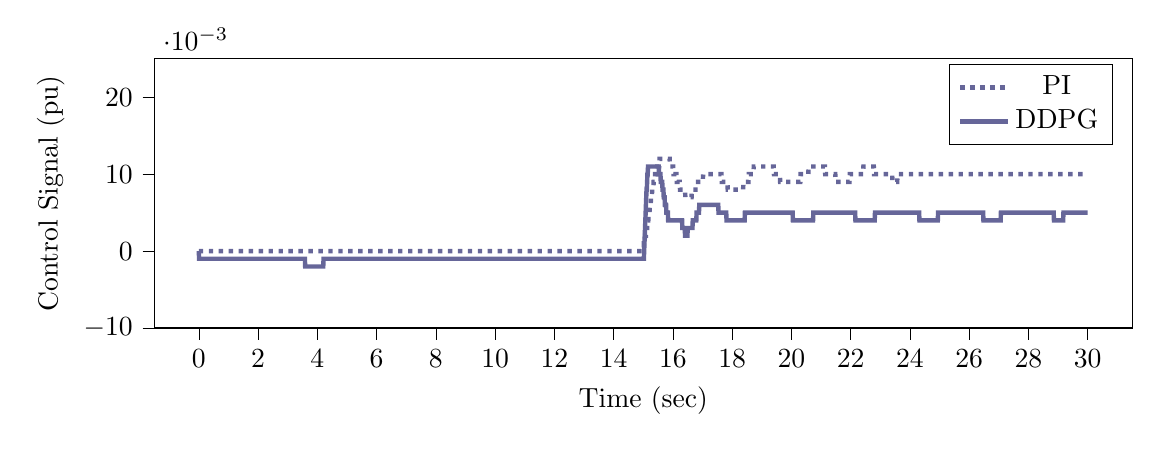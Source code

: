 % This file was created by tikzplotlib v0.9.1.
\begin{tikzpicture}

\definecolor{color0}{rgb}{0.122,0.467,0.706}
\definecolor{color1}{rgb}{1,0.498,0.055}

\begin{axis}[
compat=newest,
tick align=outside,
tick pos=left,
x grid style={white!69.02!black},
xmin=-1.5, xmax=31.5,
xtick style={color=black},
y grid style={white!69.02!black},
ymin=-0.01, ymax=0.025,
ytick style={color=black},
%yticklabel style={
%        /pgf/number format/.cd,
%        	fixed,
%        	fixed zerofill,
%         	precision=3,
%        /tikz/.cd
%},
scaled y ticks=true,
scaled y ticks=base 10:3,
width=14cm,
height=5cm,
xlabel=Time (sec),
ylabel=Control Signal (pu)
%y label style={at={(-0.2,0.5)}}
]

\addplot [ultra thick, blue!20!gray, dotted]
table {%
0 0
0.01 0
0.02 0
0.03 0
0.04 0
0.05 0
0.06 0
0.07 0
0.08 0
0.09 0
0.1 0
0.11 0
0.12 0
0.13 0
0.14 0
0.15 0
0.16 0
0.17 0
0.18 0
0.19 0
0.2 0
0.21 0
0.22 0
0.23 0
0.24 0
0.25 0
0.26 0
0.27 0
0.28 0
0.29 0
0.3 0
0.31 0
0.32 0
0.33 0
0.34 0
0.35 0
0.36 0
0.37 0
0.38 0
0.39 0
0.4 0
0.41 0
0.42 0
0.43 0
0.44 0
0.45 0
0.46 0
0.47 0
0.48 0
0.49 0
0.5 0
0.51 0
0.52 0
0.53 0
0.54 0
0.55 0
0.56 0
0.57 0
0.58 0
0.59 0
0.6 0
0.61 0
0.62 0
0.63 0
0.64 0
0.65 0
0.66 0
0.67 0
0.68 0
0.69 0
0.7 0
0.71 0
0.72 0
0.73 0
0.74 0
0.75 0
0.76 0
0.77 0
0.78 0
0.79 0
0.8 0
0.81 0
0.82 0
0.83 0
0.84 0
0.85 0
0.86 0
0.87 0
0.88 0
0.89 0
0.9 0
0.91 0
0.92 0
0.93 0
0.94 0
0.95 0
0.96 0
0.97 0
0.98 0
0.99 0
1 0
1.01 0
1.02 0
1.03 0
1.04 0
1.05 0
1.06 0
1.07 0
1.08 0
1.09 0
1.1 0
1.11 0
1.12 0
1.13 0
1.14 0
1.15 0
1.16 0
1.17 0
1.18 0
1.19 0
1.2 0
1.21 0
1.22 0
1.23 0
1.24 0
1.25 0
1.26 0
1.27 0
1.28 0
1.29 0
1.3 0
1.31 0
1.32 0
1.33 0
1.34 0
1.35 0
1.36 0
1.37 0
1.38 0
1.39 0
1.4 0
1.41 0
1.42 0
1.43 0
1.44 0
1.45 0
1.46 0
1.47 0
1.48 0
1.49 0
1.5 0
1.51 0
1.52 0
1.53 0
1.54 0
1.55 0
1.56 0
1.57 0
1.58 0
1.59 0
1.6 0
1.61 0
1.62 0
1.63 0
1.64 0
1.65 0
1.66 0
1.67 0
1.68 0
1.69 0
1.7 0
1.71 0
1.72 0
1.73 0
1.74 0
1.75 0
1.76 0
1.77 0
1.78 0
1.79 0
1.8 0
1.81 0
1.82 0
1.83 0
1.84 0
1.85 0
1.86 0
1.87 0
1.88 0
1.89 0
1.9 0
1.91 0
1.92 0
1.93 0
1.94 0
1.95 0
1.96 0
1.97 0
1.98 0
1.99 0
2 0
2.01 0
2.02 0
2.03 0
2.04 0
2.05 0
2.06 0
2.07 0
2.08 0
2.09 0
2.1 0
2.11 0
2.12 0
2.13 0
2.14 0
2.15 0
2.16 0
2.17 0
2.18 0
2.19 0
2.2 0
2.21 0
2.22 0
2.23 0
2.24 0
2.25 0
2.26 0
2.27 0
2.28 0
2.29 0
2.3 0
2.31 0
2.32 0
2.33 0
2.34 0
2.35 0
2.36 0
2.37 0
2.38 0
2.39 0
2.4 0
2.41 0
2.42 0
2.43 0
2.44 0
2.45 0
2.46 0
2.47 0
2.48 0
2.49 0
2.5 0
2.51 0
2.52 0
2.53 0
2.54 0
2.55 0
2.56 0
2.57 0
2.58 0
2.59 0
2.6 0
2.61 0
2.62 0
2.63 0
2.64 0
2.65 0
2.66 0
2.67 0
2.68 0
2.69 0
2.7 0
2.71 0
2.72 0
2.73 0
2.74 0
2.75 0
2.76 0
2.77 0
2.78 0
2.79 0
2.8 0
2.81 0
2.82 0
2.83 0
2.84 0
2.85 0
2.86 0
2.87 0
2.88 0
2.89 0
2.9 0
2.91 0
2.92 0
2.93 0
2.94 0
2.95 0
2.96 0
2.97 0
2.98 0
2.99 0
3.0 0
3.01 0
3.02 0
3.03 0
3.04 0
3.05 0
3.06 0
3.07 0
3.08 0
3.09 0
3.1 0
3.11 0
3.12 0
3.13 0
3.14 0
3.15 0
3.16 0
3.17 0
3.18 0
3.19 0
3.2 0
3.21 0
3.22 0
3.23 0
3.24 0
3.25 0
3.26 0
3.27 0
3.28 0
3.29 0
3.3 0
3.31 0
3.32 0
3.33 0
3.34 0
3.35 0
3.36 0
3.37 0
3.38 0
3.39 0
3.4 0
3.41 0
3.42 0
3.43 0
3.44 0
3.45 0
3.46 0
3.47 0
3.48 0
3.49 0
3.5 0
3.51 0
3.52 0
3.53 0
3.54 0
3.55 0
3.56 0
3.57 0
3.58 0
3.59 0
3.6 0
3.61 0
3.62 0
3.63 0
3.64 0
3.65 0
3.66 0
3.67 0
3.68 0
3.69 0
3.7 0
3.71 0
3.72 0
3.73 0
3.74 0
3.75 0
3.76 0
3.77 0
3.78 0
3.79 0
3.8 0
3.81 0
3.82 0
3.83 0
3.84 0
3.85 0
3.86 0
3.87 0
3.88 0
3.89 0
3.9 0
3.91 0
3.92 0
3.93 0
3.94 0
3.95 0
3.96 0
3.97 0
3.98 0
3.99 0
4.0 0
4.01 0
4.02 0
4.03 0
4.04 0
4.05 0
4.06 0
4.07 0
4.08 0
4.09 0
4.1 0
4.11 0
4.12 0
4.13 0
4.14 0
4.15 0
4.16 0
4.17 0
4.18 0
4.19 0
4.2 0
4.21 0
4.22 0
4.23 0
4.24 0
4.25 0
4.26 0
4.27 0
4.28 0
4.29 0
4.3 0
4.31 0
4.32 0
4.33 0
4.34 0
4.35 0
4.36 0
4.37 0
4.38 0
4.39 0
4.4 0
4.41 0
4.42 0
4.43 0
4.44 0
4.45 0
4.46 0
4.47 0
4.48 0
4.49 0
4.5 0
4.51 0
4.52 0
4.53 0
4.54 0
4.55 0
4.56 0
4.57 0
4.58 0
4.59 0
4.6 0
4.61 0
4.62 0
4.63 0
4.64 0
4.65 0
4.66 0
4.67 0
4.68 0
4.69 0
4.7 0
4.71 0
4.72 0
4.73 0
4.74 0
4.75 0
4.76 0
4.77 0
4.78 0
4.79 0
4.8 0
4.81 0
4.82 0
4.83 0
4.84 0
4.85 0
4.86 0
4.87 0
4.88 0
4.89 0
4.9 0
4.91 0
4.92 0
4.93 0
4.94 0
4.95 0
4.96 0
4.97 0
4.98 0
4.99 0
5.0 0
5.01 0
5.02 0
5.03 0
5.04 0
5.05 0
5.06 0
5.07 0
5.08 0
5.09 0
5.1 0
5.11 0
5.12 0
5.13 0
5.14 0
5.15 0
5.16 0
5.17 0
5.18 0
5.19 0
5.2 0
5.21 0
5.22 0
5.23 0
5.24 0
5.25 0
5.26 0
5.27 0
5.28 0
5.29 0
5.3 0
5.31 0
5.32 0
5.33 0
5.34 0
5.35 0
5.36 0
5.37 0
5.38 0
5.39 0
5.4 0
5.41 0
5.42 0
5.43 0
5.44 0
5.45 0
5.46 0
5.47 0
5.48 0
5.49 0
5.5 0
5.51 0
5.52 0
5.53 0
5.54 0
5.55 0
5.56 0
5.57 0
5.58 0
5.59 0
5.6 0
5.61 0
5.62 0
5.63 0
5.64 0
5.65 0
5.66 0
5.67 0
5.68 0
5.69 0
5.7 0
5.71 0
5.72 0
5.73 0
5.74 0
5.75 0
5.76 0
5.77 0
5.78 0
5.79 0
5.8 0
5.81 0
5.82 0
5.83 0
5.84 0
5.85 0
5.86 0
5.87 0
5.88 0
5.89 0
5.9 0
5.91 0
5.92 0
5.93 0
5.94 0
5.95 0
5.96 0
5.97 0
5.98 0
5.99 0
6.0 0
6.01 0
6.02 0
6.03 0
6.04 0
6.05 0
6.06 0
6.07 0
6.08 0
6.09 0
6.1 0
6.11 0
6.12 0
6.13 0
6.14 0
6.15 0
6.16 0
6.17 0
6.18 0
6.19 0
6.2 0
6.21 0
6.22 0
6.23 0
6.24 0
6.25 0
6.26 0
6.27 0
6.28 0
6.29 0
6.3 0
6.31 0
6.32 0
6.33 0
6.34 0
6.35 0
6.36 0
6.37 0
6.38 0
6.39 0
6.4 0
6.41 0
6.42 0
6.43 0
6.44 0
6.45 0
6.46 0
6.47 0
6.48 0
6.49 0
6.5 0
6.51 0
6.52 0
6.53 0
6.54 0
6.55 0
6.56 0
6.57 0
6.58 0
6.59 0
6.6 0
6.61 0
6.62 0
6.63 0
6.64 0
6.65 0
6.66 0
6.67 0
6.68 0
6.69 0
6.7 0
6.71 0
6.72 0
6.73 0
6.74 0
6.75 0
6.76 0
6.77 0
6.78 0
6.79 0
6.8 0
6.81 0
6.82 0
6.83 0
6.84 0
6.85 0
6.86 0
6.87 0
6.88 0
6.89 0
6.9 0
6.91 0
6.92 0
6.93 0
6.94 0
6.95 0
6.96 0
6.97 0
6.98 0
6.99 0
7.0 0
7.01 0
7.02 0
7.03 0
7.04 0
7.05 0
7.06 0
7.07 0
7.08 0
7.09 0
7.1 0
7.11 0
7.12 0
7.13 0
7.14 0
7.15 0
7.16 0
7.17 0
7.18 0
7.19 0
7.2 0
7.21 0
7.22 0
7.23 0
7.24 0
7.25 0
7.26 0
7.27 0
7.28 0
7.29 0
7.3 0
7.31 0
7.32 0
7.33 0
7.34 0
7.35 0
7.36 0
7.37 0
7.38 0
7.39 0
7.4 0
7.41 0
7.42 0
7.43 0
7.44 0
7.45 0
7.46 0
7.47 0
7.48 0
7.49 0
7.5 0
7.51 0
7.52 0
7.53 0
7.54 0
7.55 0
7.56 0
7.57 0
7.58 0
7.59 0
7.6 0
7.61 0
7.62 0
7.63 0
7.64 0
7.65 0
7.66 0
7.67 0
7.68 0
7.69 0
7.7 0
7.71 0
7.72 0
7.73 0
7.74 0
7.75 0
7.76 0
7.77 0
7.78 0
7.79 0
7.8 0
7.81 0
7.82 0
7.83 0
7.84 0
7.85 0
7.86 0
7.87 0
7.88 0
7.89 0
7.9 0
7.91 0
7.92 0
7.93 0
7.94 0
7.95 0
7.96 0
7.97 0
7.98 0
7.99 0
8.0 0
8.01 0
8.02 0
8.03 0
8.04 0
8.05 0
8.06 0
8.07 0
8.08 0
8.09 0
8.1 0
8.11 0
8.12 0
8.13 0
8.14 0
8.15 0
8.16 0
8.17 0
8.18 0
8.19 0
8.2 0
8.21 0
8.22 0
8.23 0
8.24 0
8.25 0
8.26 0
8.27 0
8.28 0
8.29 0
8.3 0
8.31 0
8.32 0
8.33 0
8.34 0
8.35 0
8.36 0
8.37 0
8.38 0
8.39 0
8.4 0
8.41 0
8.42 0
8.43 0
8.44 0
8.45 0
8.46 0
8.47 0
8.48 0
8.49 0
8.5 0
8.51 0
8.52 0
8.53 0
8.54 0
8.55 0
8.56 0
8.57 0
8.58 0
8.59 0
8.6 0
8.61 0
8.62 0
8.63 0
8.64 0
8.65 0
8.66 0
8.67 0
8.68 0
8.69 0
8.7 0
8.71 0
8.72 0
8.73 0
8.74 0
8.75 0
8.76 0
8.77 0
8.78 0
8.79 0
8.8 0
8.81 0
8.82 0
8.83 0
8.84 0
8.85 0
8.86 0
8.87 0
8.88 0
8.89 0
8.9 0
8.91 0
8.92 0
8.93 0
8.94 0
8.95 0
8.96 0
8.97 0
8.98 0
8.99 0
9.0 0
9.01 0
9.02 0
9.03 0
9.04 0
9.05 0
9.06 0
9.07 0
9.08 0
9.09 0
9.1 0
9.11 0
9.12 0
9.13 0
9.14 0
9.15 0
9.16 0
9.17 0
9.18 0
9.19 0
9.2 0
9.21 0
9.22 0
9.23 0
9.24 0
9.25 0
9.26 0
9.27 0
9.28 0
9.29 0
9.3 0
9.31 0
9.32 0
9.33 0
9.34 0
9.35 0
9.36 0
9.37 0
9.38 0
9.39 0
9.4 0
9.41 0
9.42 0
9.43 0
9.44 0
9.45 0
9.46 0
9.47 0
9.48 0
9.49 0
9.5 0
9.51 0
9.52 0
9.53 0
9.54 0
9.55 0
9.56 0
9.57 0
9.58 0
9.59 0
9.6 0
9.61 0
9.62 0
9.63 0
9.64 0
9.65 0
9.66 0
9.67 0
9.68 0
9.69 0
9.7 0
9.71 0
9.72 0
9.73 0
9.74 0
9.75 0
9.76 0
9.77 0
9.78 0
9.79 0
9.8 0
9.81 0
9.82 0
9.83 0
9.84 0
9.85 0
9.86 0
9.87 0
9.88 0
9.89 0
9.9 0
9.91 0
9.92 0
9.93 0
9.94 0
9.95 0
9.96 0
9.97 0
9.98 0
9.99 0
10.0 0
10.01 0
10.02 0
10.03 0
10.04 0
10.05 0
10.06 0
10.07 0
10.08 0
10.09 0
10.1 0
10.11 0
10.12 0
10.13 0
10.14 0
10.15 0
10.16 0
10.17 0
10.18 0
10.19 0
10.2 0
10.21 0
10.22 0
10.23 0
10.24 0
10.25 0
10.26 0
10.27 0
10.28 0
10.29 0
10.3 0
10.31 0
10.32 0
10.33 0
10.34 0
10.35 0
10.36 0
10.37 0
10.38 0
10.39 0
10.4 0
10.41 0
10.42 0
10.43 0
10.44 0
10.45 0
10.46 0
10.47 0
10.48 0
10.49 0
10.5 0
10.51 0
10.52 0
10.53 0
10.54 0
10.55 0
10.56 0
10.57 0
10.58 0
10.59 0
10.6 0
10.61 0
10.62 0
10.63 0
10.64 0
10.65 0
10.66 0
10.67 0
10.68 0
10.69 0
10.7 0
10.71 0
10.72 0
10.73 0
10.74 0
10.75 0
10.76 0
10.77 0
10.78 0
10.79 0
10.8 0
10.81 0
10.82 0
10.83 0
10.84 0
10.85 0
10.86 0
10.87 0
10.88 0
10.89 0
10.9 0
10.91 0
10.92 0
10.93 0
10.94 0
10.95 0
10.96 0
10.97 0
10.98 0
10.99 0
11.0 0
11.01 0
11.02 0
11.03 0
11.04 0
11.05 0
11.06 0
11.07 0
11.08 0
11.09 0
11.1 0
11.11 0
11.12 0
11.13 0
11.14 0
11.15 0
11.16 0
11.17 0
11.18 0
11.19 0
11.2 0
11.21 0
11.22 0
11.23 0
11.24 0
11.25 0
11.26 0
11.27 0
11.28 0
11.29 0
11.3 0
11.31 0
11.32 0
11.33 0
11.34 0
11.35 0
11.36 0
11.37 0
11.38 0
11.39 0
11.4 0
11.41 0
11.42 0
11.43 0
11.44 0
11.45 0
11.46 0
11.47 0
11.48 0
11.49 0
11.5 0
11.51 0
11.52 0
11.53 0
11.54 0
11.55 0
11.56 0
11.57 0
11.58 0
11.59 0
11.6 0
11.61 0
11.62 0
11.63 0
11.64 0
11.65 0
11.66 0
11.67 0
11.68 0
11.69 0
11.7 0
11.71 0
11.72 0
11.73 0
11.74 0
11.75 0
11.76 0
11.77 0
11.78 0
11.79 0
11.8 0
11.81 0
11.82 0
11.83 0
11.84 0
11.85 0
11.86 0
11.87 0
11.88 0
11.89 0
11.9 0
11.91 0
11.92 0
11.93 0
11.94 0
11.95 0
11.96 0
11.97 0
11.98 0
11.99 0
12.0 0
12.01 0
12.02 0
12.03 0
12.04 0
12.05 0
12.06 0
12.07 0
12.08 0
12.09 0
12.1 0
12.11 0
12.12 0
12.13 0
12.14 0
12.15 0
12.16 0
12.17 0
12.18 0
12.19 0
12.2 0
12.21 0
12.22 0
12.23 0
12.24 0
12.25 0
12.26 0
12.27 0
12.28 0
12.29 0
12.3 0
12.31 0
12.32 0
12.33 0
12.34 0
12.35 0
12.36 0
12.37 0
12.38 0
12.39 0
12.4 0
12.41 0
12.42 0
12.43 0
12.44 0
12.45 0
12.46 0
12.47 0
12.48 0
12.49 0
12.5 0
12.51 0
12.52 0
12.53 0
12.54 0
12.55 0
12.56 0
12.57 0
12.58 0
12.59 0
12.6 0
12.61 0
12.62 0
12.63 0
12.64 0
12.65 0
12.66 0
12.67 0
12.68 0
12.69 0
12.7 0
12.71 0
12.72 0
12.73 0
12.74 0
12.75 0
12.76 0
12.77 0
12.78 0
12.79 0
12.8 0
12.81 0
12.82 0
12.83 0
12.84 0
12.85 0
12.86 0
12.87 0
12.88 0
12.89 0
12.9 0
12.91 0
12.92 0
12.93 0
12.94 0
12.95 0
12.96 0
12.97 0
12.98 0
12.99 0
13.0 0
13.01 0
13.02 0
13.03 0
13.04 0
13.05 0
13.06 0
13.07 0
13.08 0
13.09 0
13.1 0
13.11 0
13.12 0
13.13 0
13.14 0
13.15 0
13.16 0
13.17 0
13.18 0
13.19 0
13.2 0
13.21 0
13.22 0
13.23 0
13.24 0
13.25 0
13.26 0
13.27 0
13.28 0
13.29 0
13.3 0
13.31 0
13.32 0
13.33 0
13.34 0
13.35 0
13.36 0
13.37 0
13.38 0
13.39 0
13.4 0
13.41 0
13.42 0
13.43 0
13.44 0
13.45 0
13.46 0
13.47 0
13.48 0
13.49 0
13.5 0
13.51 0
13.52 0
13.53 0
13.54 0
13.55 0
13.56 0
13.57 0
13.58 0
13.59 0
13.6 0
13.61 0
13.62 0
13.63 0
13.64 0
13.65 0
13.66 0
13.67 0
13.68 0
13.69 0
13.7 0
13.71 0
13.72 0
13.73 0
13.74 0
13.75 0
13.76 0
13.77 0
13.78 0
13.79 0
13.8 0
13.81 0
13.82 0
13.83 0
13.84 0
13.85 0
13.86 0
13.87 0
13.88 0
13.89 0
13.9 0
13.91 0
13.92 0
13.93 0
13.94 0
13.95 0
13.96 0
13.97 0
13.98 0
13.99 0
14.0 0
14.01 0
14.02 0
14.03 0
14.04 0
14.05 0
14.06 0
14.07 0
14.08 0
14.09 0
14.1 0
14.11 0
14.12 0
14.13 0
14.14 0
14.15 0
14.16 0
14.17 0
14.18 0
14.19 0
14.2 0
14.21 0
14.22 0
14.23 0
14.24 0
14.25 0
14.26 0
14.27 0
14.28 0
14.29 0
14.3 0
14.31 0
14.32 0
14.33 0
14.34 0
14.35 0
14.36 0
14.37 0
14.38 0
14.39 0
14.4 0
14.41 0
14.42 0
14.43 0
14.44 0
14.45 0
14.46 0
14.47 0
14.48 0
14.49 0
14.5 0
14.51 0
14.52 0
14.53 0
14.54 0
14.55 0
14.56 0
14.57 0
14.58 0
14.59 0
14.6 0
14.61 0
14.62 0
14.63 0
14.64 0
14.65 0
14.66 0
14.67 0
14.68 0
14.69 0
14.7 0
14.71 0
14.72 0
14.73 0
14.74 0
14.75 0
14.76 0
14.77 0
14.78 0
14.79 0
14.8 0
14.81 0
14.82 0
14.83 0
14.84 0
14.85 0
14.86 0
14.87 0
14.88 0
14.89 0
14.9 0
14.91 0
14.92 0
14.93 0
14.94 0
14.95 0
14.96 0
14.97 0
14.98 0
14.99 0
15.0 1.651e-09
15.01 0.0
15.02 0.001
15.03 0.001
15.04 0.001
15.05 0.001
15.06 0.002
15.07 0.002
15.08 0.002
15.09 0.002
15.1 0.003
15.11 0.003
15.12 0.003
15.13 0.003
15.14 0.004
15.15 0.004
15.16 0.004
15.17 0.004
15.18 0.005
15.19 0.005
15.2 0.005
15.21 0.005
15.22 0.006
15.23 0.006
15.24 0.006
15.25 0.006
15.26 0.007
15.27 0.007
15.28 0.007
15.29 0.007
15.3 0.008
15.31 0.008
15.32 0.008
15.33 0.008
15.34 0.008
15.35 0.009
15.36 0.009
15.37 0.009
15.38 0.009
15.39 0.009
15.4 0.01
15.41 0.01
15.42 0.01
15.43 0.01
15.44 0.01
15.45 0.01
15.46 0.01
15.47 0.011
15.48 0.011
15.49 0.011
15.5 0.011
15.51 0.011
15.52 0.011
15.53 0.011
15.54 0.011
15.55 0.012
15.56 0.012
15.57 0.012
15.58 0.012
15.59 0.012
15.6 0.012
15.61 0.012
15.62 0.012
15.63 0.012
15.64 0.012
15.65 0.012
15.66 0.012
15.67 0.012
15.68 0.012
15.69 0.012
15.7 0.012
15.71 0.012
15.72 0.012
15.73 0.012
15.74 0.012
15.75 0.012
15.76 0.012
15.77 0.012
15.78 0.012
15.79 0.012
15.8 0.012
15.81 0.012
15.82 0.012
15.83 0.012
15.84 0.012
15.85 0.012
15.86 0.012
15.87 0.012
15.88 0.012
15.89 0.012
15.9 0.011
15.91 0.011
15.92 0.011
15.93 0.011
15.94 0.011
15.95 0.011
15.96 0.011
15.97 0.011
15.98 0.011
15.99 0.011
16.0 0.011
16.01 0.011
16.02 0.01
16.03 0.01
16.04 0.01
16.05 0.01
16.06 0.01
16.07 0.01
16.08 0.01
16.09 0.01
16.1 0.01
16.11 0.01
16.12 0.01
16.13 0.009
16.14 0.009
16.15 0.009
16.16 0.009
16.17 0.009
16.18 0.009
16.19 0.009
16.2 0.009
16.21 0.009
16.22 0.009
16.23 0.009
16.24 0.008
16.25 0.008
16.26 0.008
16.27 0.008
16.28 0.008
16.29 0.008
16.3 0.008
16.31 0.008
16.32 0.008
16.33 0.008
16.34 0.008
16.35 0.008
16.36 0.008
16.37 0.008
16.38 0.008
16.39 0.008
16.4 0.008
16.41 0.008
16.42 0.007
16.43 0.007
16.44 0.007
16.45 0.007
16.46 0.007
16.47 0.007
16.48 0.007
16.49 0.007
16.5 0.007
16.51 0.007
16.52 0.007
16.53 0.007
16.54 0.007
16.55 0.007
16.56 0.007
16.57 0.007
16.58 0.007
16.59 0.007
16.6 0.007
16.61 0.007
16.62 0.007
16.63 0.007
16.64 0.008
16.65 0.008
16.66 0.008
16.67 0.008
16.68 0.008
16.69 0.008
16.7 0.008
16.71 0.008
16.72 0.008
16.73 0.008
16.74 0.008
16.75 0.008
16.76 0.008
16.77 0.008
16.78 0.008
16.79 0.008
16.8 0.008
16.81 0.008
16.82 0.008
16.83 0.008
16.84 0.008
16.85 0.009
16.86 0.009
16.87 0.009
16.88 0.009
16.89 0.009
16.9 0.009
16.91 0.009
16.92 0.009
16.93 0.009
16.94 0.009
16.95 0.009
16.96 0.009
16.97 0.009
16.98 0.009
16.99 0.009
17.0 0.009
17.01 0.009
17.02 0.01
17.03 0.01
17.04 0.01
17.05 0.01
17.06 0.01
17.07 0.01
17.08 0.01
17.09 0.01
17.1 0.01
17.11 0.01
17.12 0.01
17.13 0.01
17.14 0.01
17.15 0.01
17.16 0.01
17.17 0.01
17.18 0.01
17.19 0.01
17.2 0.01
17.21 0.01
17.22 0.01
17.23 0.01
17.24 0.01
17.25 0.01
17.26 0.01
17.27 0.01
17.28 0.01
17.29 0.01
17.3 0.01
17.31 0.01
17.32 0.01
17.33 0.01
17.34 0.01
17.35 0.01
17.36 0.01
17.37 0.01
17.38 0.01
17.39 0.01
17.4 0.01
17.41 0.01
17.42 0.01
17.43 0.01
17.44 0.01
17.45 0.01
17.46 0.01
17.47 0.01
17.48 0.01
17.49 0.01
17.5 0.01
17.51 0.01
17.52 0.01
17.53 0.01
17.54 0.01
17.55 0.01
17.56 0.01
17.57 0.01
17.58 0.01
17.59 0.01
17.6 0.01
17.61 0.01
17.62 0.01
17.63 0.01
17.64 0.01
17.65 0.009
17.66 0.009
17.67 0.009
17.68 0.009
17.69 0.009
17.7 0.009
17.71 0.009
17.72 0.009
17.73 0.009
17.74 0.009
17.75 0.009
17.76 0.009
17.77 0.009
17.78 0.009
17.79 0.009
17.8 0.009
17.81 0.009
17.82 0.009
17.83 0.009
17.84 0.009
17.85 0.008
17.86 0.008
17.87 0.008
17.88 0.008
17.89 0.008
17.9 0.008
17.91 0.008
17.92 0.008
17.93 0.008
17.94 0.008
17.95 0.008
17.96 0.008
17.97 0.008
17.98 0.008
17.99 0.008
18 0.008
18.01 0.008
18.02 0.008
18.03 0.008
18.04 0.008
18.05 0.008
18.06 0.008
18.07 0.008
18.08 0.008
18.09 0.008
18.1 0.008
18.11 0.008
18.12 0.008
18.13 0.008
18.14 0.008
18.15 0.008
18.16 0.008
18.17 0.008
18.18 0.008
18.19 0.008
18.2 0.008
18.21 0.008
18.22 0.008
18.23 0.008
18.24 0.008
18.25 0.008
18.26 0.008
18.27 0.008
18.28 0.008
18.29 0.008
18.3 0.008
18.31 0.008
18.32 0.008
18.33 0.008
18.34 0.008
18.35 0.008
18.36 0.008
18.37 0.008
18.38 0.009
18.39 0.009
18.4 0.009
18.41 0.009
18.42 0.009
18.43 0.009
18.44 0.009
18.45 0.009
18.46 0.009
18.47 0.009
18.48 0.009
18.49 0.009
18.5 0.009
18.51 0.009
18.52 0.009
18.53 0.009
18.54 0.009
18.55 0.009
18.56 0.01
18.57 0.01
18.58 0.01
18.59 0.01
18.6 0.01
18.61 0.01
18.62 0.01
18.63 0.01
18.64 0.01
18.65 0.01
18.66 0.01
18.67 0.01
18.68 0.01
18.69 0.01
18.7 0.01
18.71 0.01
18.72 0.01
18.73 0.011
18.74 0.011
18.75 0.011
18.76 0.011
18.77 0.011
18.78 0.011
18.79 0.011
18.8 0.011
18.81 0.011
18.82 0.011
18.83 0.011
18.84 0.011
18.85 0.011
18.86 0.011
18.87 0.011
18.88 0.011
18.89 0.011
18.9 0.011
18.91 0.011
18.92 0.011
18.93 0.011
18.94 0.011
18.95 0.011
18.96 0.011
18.97 0.011
18.98 0.011
18.99 0.011
19.0 0.011
19.01 0.011
19.02 0.011
19.03 0.011
19.04 0.011
19.05 0.011
19.06 0.011
19.07 0.011
19.08 0.011
19.09 0.011
19.1 0.011
19.11 0.011
19.12 0.011
19.13 0.011
19.14 0.011
19.15 0.011
19.16 0.011
19.17 0.011
19.18 0.011
19.19 0.011
19.2 0.011
19.21 0.011
19.22 0.011
19.23 0.011
19.24 0.011
19.25 0.011
19.26 0.011
19.27 0.011
19.28 0.011
19.29 0.011
19.3 0.011
19.31 0.011
19.32 0.011
19.33 0.011
19.34 0.011
19.35 0.011
19.36 0.011
19.37 0.011
19.38 0.011
19.39 0.011
19.4 0.011
19.41 0.01
19.42 0.01
19.43 0.01
19.44 0.01
19.45 0.01
19.46 0.01
19.47 0.01
19.48 0.01
19.49 0.01
19.5 0.01
19.51 0.01
19.52 0.01
19.53 0.01
19.54 0.01
19.55 0.01
19.56 0.01
19.57 0.01
19.58 0.01
19.59 0.01
19.6 0.01
19.61 0.01
19.62 0.009
19.63 0.009
19.64 0.009
19.65 0.009
19.66 0.009
19.67 0.009
19.68 0.009
19.69 0.009
19.7 0.009
19.71 0.009
19.72 0.009
19.73 0.009
19.74 0.009
19.75 0.009
19.76 0.009
19.77 0.009
19.78 0.009
19.79 0.009
19.8 0.009
19.81 0.009
19.82 0.009
19.83 0.009
19.84 0.009
19.85 0.009
19.86 0.009
19.87 0.009
19.88 0.009
19.89 0.009
19.9 0.009
19.91 0.009
19.92 0.009
19.93 0.009
19.94 0.009
19.95 0.009
19.96 0.009
19.97 0.009
19.98 0.009
19.99 0.009
20.0 0.009
20.01 0.009
20.02 0.009
20.03 0.009
20.04 0.009
20.05 0.009
20.06 0.009
20.07 0.009
20.08 0.009
20.09 0.009
20.1 0.009
20.11 0.009
20.12 0.009
20.13 0.009
20.14 0.009
20.15 0.009
20.16 0.009
20.17 0.009
20.18 0.009
20.19 0.009
20.2 0.009
20.21 0.009
20.22 0.009
20.23 0.009
20.24 0.009
20.25 0.009
20.26 0.009
20.27 0.009
20.28 0.009
20.29 0.009
20.3 0.009
20.31 0.01
20.32 0.01
20.33 0.01
20.34 0.01
20.35 0.01
20.36 0.01
20.37 0.01
20.38 0.01
20.39 0.01
20.4 0.01
20.41 0.01
20.42 0.01
20.43 0.01
20.44 0.01
20.45 0.01
20.46 0.01
20.47 0.01
20.48 0.01
20.49 0.01
20.5 0.01
20.51 0.01
20.52 0.01
20.53 0.01
20.54 0.01
20.55 0.01
20.56 0.01
20.57 0.01
20.58 0.011
20.59 0.011
20.6 0.011
20.61 0.011
20.62 0.011
20.63 0.011
20.64 0.011
20.65 0.011
20.66 0.011
20.67 0.011
20.68 0.011
20.69 0.011
20.7 0.011
20.71 0.011
20.72 0.011
20.73 0.011
20.74 0.011
20.75 0.011
20.76 0.011
20.77 0.011
20.78 0.011
20.79 0.011
20.8 0.011
20.81 0.011
20.82 0.011
20.83 0.011
20.84 0.011
20.85 0.011
20.86 0.011
20.87 0.011
20.88 0.011
20.89 0.011
20.9 0.011
20.91 0.011
20.92 0.011
20.93 0.011
20.94 0.011
20.95 0.011
20.96 0.011
20.97 0.011
20.98 0.011
20.99 0.011
21.0 0.011
21.01 0.011
21.02 0.011
21.03 0.011
21.04 0.011
21.05 0.011
21.06 0.011
21.07 0.011
21.08 0.011
21.09 0.011
21.1 0.011
21.11 0.011
21.12 0.011
21.13 0.011
21.14 0.01
21.15 0.01
21.16 0.01
21.17 0.01
21.18 0.01
21.19 0.01
21.2 0.01
21.21 0.01
21.22 0.01
21.23 0.01
21.24 0.01
21.25 0.01
21.26 0.01
21.27 0.01
21.28 0.01
21.29 0.01
21.3 0.01
21.31 0.01
21.32 0.01
21.33 0.01
21.34 0.01
21.35 0.01
21.36 0.01
21.37 0.01
21.38 0.01
21.39 0.01
21.4 0.01
21.41 0.01
21.42 0.01
21.43 0.01
21.44 0.01
21.45 0.01
21.46 0.01
21.47 0.01
21.48 0.01
21.49 0.009
21.5 0.009
21.51 0.009
21.52 0.009
21.53 0.009
21.54 0.009
21.55 0.009
21.56 0.009
21.57 0.009
21.58 0.009
21.59 0.009
21.6 0.009
21.61 0.009
21.62 0.009
21.63 0.009
21.64 0.009
21.65 0.009
21.66 0.009
21.67 0.009
21.68 0.009
21.69 0.009
21.7 0.009
21.71 0.009
21.72 0.009
21.73 0.009
21.74 0.009
21.75 0.009
21.76 0.009
21.77 0.009
21.78 0.009
21.79 0.009
21.8 0.009
21.81 0.009
21.82 0.009
21.83 0.009
21.84 0.009
21.85 0.009
21.86 0.009
21.87 0.009
21.88 0.009
21.89 0.009
21.9 0.009
21.91 0.009
21.92 0.009
21.93 0.009
21.94 0.009
21.95 0.009
21.96 0.009
21.97 0.01
21.98 0.01
21.99 0.01
22.0 0.01
22.01 0.01
22.02 0.01
22.03 0.01
22.04 0.01
22.05 0.01
22.06 0.01
22.07 0.01
22.08 0.01
22.09 0.01
22.1 0.01
22.11 0.01
22.12 0.01
22.13 0.01
22.14 0.01
22.15 0.01
22.16 0.01
22.17 0.01
22.18 0.01
22.19 0.01
22.2 0.01
22.21 0.01
22.22 0.01
22.23 0.01
22.24 0.01
22.25 0.01
22.26 0.01
22.27 0.01
22.28 0.01
22.29 0.01
22.3 0.01
22.31 0.01
22.32 0.01
22.33 0.01
22.34 0.01
22.35 0.01
22.36 0.01
22.37 0.01
22.38 0.01
22.39 0.01
22.4 0.01
22.41 0.01
22.42 0.01
22.43 0.011
22.44 0.011
22.45 0.011
22.46 0.011
22.47 0.011
22.48 0.011
22.49 0.011
22.5 0.011
22.51 0.011
22.52 0.011
22.53 0.011
22.54 0.011
22.55 0.011
22.56 0.011
22.57 0.011
22.58 0.011
22.59 0.011
22.6 0.011
22.61 0.011
22.62 0.011
22.63 0.011
22.64 0.011
22.65 0.011
22.66 0.011
22.67 0.011
22.68 0.011
22.69 0.011
22.7 0.011
22.71 0.011
22.72 0.011
22.73 0.011
22.74 0.011
22.75 0.011
22.76 0.011
22.77 0.011
22.78 0.011
22.79 0.01
22.8 0.01
22.81 0.01
22.82 0.01
22.83 0.01
22.84 0.01
22.85 0.01
22.86 0.01
22.87 0.01
22.88 0.01
22.89 0.01
22.9 0.01
22.91 0.01
22.92 0.01
22.93 0.01
22.94 0.01
22.95 0.01
22.96 0.01
22.97 0.01
22.98 0.01
22.99 0.01
23.0 0.01
23.01 0.01
23.02 0.01
23.03 0.01
23.04 0.01
23.05 0.01
23.06 0.01
23.07 0.01
23.08 0.01
23.09 0.01
23.1 0.01
23.11 0.01
23.12 0.01
23.13 0.01
23.14 0.01
23.15 0.01
23.16 0.01
23.17 0.01
23.18 0.01
23.19 0.01
23.2 0.01
23.21 0.01
23.22 0.01
23.23 0.01
23.24 0.01
23.25 0.01
23.26 0.01
23.27 0.01
23.28 0.01
23.29 0.01
23.3 0.01
23.31 0.01
23.32 0.01
23.33 0.01
23.34 0.01
23.35 0.01
23.36 0.01
23.37 0.01
23.38 0.01
23.39 0.01
23.4 0.01
23.41 0.009
23.42 0.009
23.43 0.009
23.44 0.009
23.45 0.009
23.46 0.009
23.47 0.009
23.48 0.009
23.49 0.009
23.5 0.009
23.51 0.009
23.52 0.009
23.53 0.009
23.54 0.009
23.55 0.009
23.56 0.009
23.57 0.009
23.58 0.01
23.59 0.01
23.6 0.01
23.61 0.01
23.62 0.01
23.63 0.01
23.64 0.01
23.65 0.01
23.66 0.01
23.67 0.01
23.68 0.01
23.69 0.01
23.7 0.01
23.71 0.01
23.72 0.01
23.73 0.01
23.74 0.01
23.75 0.01
23.76 0.01
23.77 0.01
23.78 0.01
23.79 0.01
23.8 0.01
23.81 0.01
23.82 0.01
23.83 0.01
23.84 0.01
23.85 0.01
23.86 0.01
23.87 0.01
23.88 0.01
23.89 0.01
23.9 0.01
23.91 0.01
23.92 0.01
23.93 0.01
23.94 0.01
23.95 0.01
23.96 0.01
23.97 0.01
23.98 0.01
23.99 0.01
24.0 0.01
24.01 0.01
24.02 0.01
24.03 0.01
24.04 0.01
24.05 0.01
24.06 0.01
24.07 0.01
24.08 0.01
24.09 0.01
24.1 0.01
24.11 0.01
24.12 0.01
24.13 0.01
24.14 0.01
24.15 0.01
24.16 0.01
24.17 0.01
24.18 0.01
24.19 0.01
24.2 0.01
24.21 0.01
24.22 0.01
24.23 0.01
24.24 0.01
24.25 0.01
24.26 0.01
24.27 0.01
24.28 0.01
24.29 0.01
24.3 0.01
24.31 0.01
24.32 0.01
24.33 0.01
24.34 0.01
24.35 0.01
24.36 0.01
24.37 0.01
24.38 0.01
24.39 0.01
24.4 0.01
24.41 0.01
24.42 0.01
24.43 0.01
24.44 0.01
24.45 0.01
24.46 0.01
24.47 0.01
24.48 0.01
24.49 0.01
24.5 0.01
24.51 0.01
24.52 0.01
24.53 0.01
24.54 0.01
24.55 0.01
24.56 0.01
24.57 0.01
24.58 0.01
24.59 0.01
24.6 0.01
24.61 0.01
24.62 0.01
24.63 0.01
24.64 0.01
24.65 0.01
24.66 0.01
24.67 0.01
24.68 0.01
24.69 0.01
24.7 0.01
24.71 0.01
24.72 0.01
24.73 0.01
24.74 0.01
24.75 0.01
24.76 0.01
24.77 0.01
24.78 0.01
24.79 0.01
24.8 0.01
24.81 0.01
24.82 0.01
24.83 0.01
24.84 0.01
24.85 0.01
24.86 0.01
24.87 0.01
24.88 0.01
24.89 0.01
24.9 0.01
24.91 0.01
24.92 0.01
24.93 0.01
24.94 0.01
24.95 0.01
24.96 0.01
24.97 0.01
24.98 0.01
24.99 0.01
25.0 0.01
25.01 0.01
25.02 0.01
25.03 0.01
25.04 0.01
25.05 0.01
25.06 0.01
25.07 0.01
25.08 0.01
25.09 0.01
25.1 0.01
25.11 0.01
25.12 0.01
25.13 0.01
25.14 0.01
25.15 0.01
25.16 0.01
25.17 0.01
25.18 0.01
25.19 0.01
25.2 0.01
25.21 0.01
25.22 0.01
25.23 0.01
25.24 0.01
25.25 0.01
25.26 0.01
25.27 0.01
25.28 0.01
25.29 0.01
25.3 0.01
25.31 0.01
25.32 0.01
25.33 0.01
25.34 0.01
25.35 0.01
25.36 0.01
25.37 0.01
25.38 0.01
25.39 0.01
25.4 0.01
25.41 0.01
25.42 0.01
25.43 0.01
25.44 0.01
25.45 0.01
25.46 0.01
25.47 0.01
25.48 0.01
25.49 0.01
25.5 0.01
25.51 0.01
25.52 0.01
25.53 0.01
25.54 0.01
25.55 0.01
25.56 0.01
25.57 0.01
25.58 0.01
25.59 0.01
25.6 0.01
25.61 0.01
25.62 0.01
25.63 0.01
25.64 0.01
25.65 0.01
25.66 0.01
25.67 0.01
25.68 0.01
25.69 0.01
25.7 0.01
25.71 0.01
25.72 0.01
25.73 0.01
25.74 0.01
25.75 0.01
25.76 0.01
25.77 0.01
25.78 0.01
25.79 0.01
25.8 0.01
25.81 0.01
25.82 0.01
25.83 0.01
25.84 0.01
25.85 0.01
25.86 0.01
25.87 0.01
25.88 0.01
25.89 0.01
25.9 0.01
25.91 0.01
25.92 0.01
25.93 0.01
25.94 0.01
25.95 0.01
25.96 0.01
25.97 0.01
25.98 0.01
25.99 0.01
26.0 0.01
26.01 0.01
26.02 0.01
26.03 0.01
26.04 0.01
26.05 0.01
26.06 0.01
26.07 0.01
26.08 0.01
26.09 0.01
26.1 0.01
26.11 0.01
26.12 0.01
26.13 0.01
26.14 0.01
26.15 0.01
26.16 0.01
26.17 0.01
26.18 0.01
26.19 0.01
26.2 0.01
26.21 0.01
26.22 0.01
26.23 0.01
26.24 0.01
26.25 0.01
26.26 0.01
26.27 0.01
26.28 0.01
26.29 0.01
26.3 0.01
26.31 0.01
26.32 0.01
26.33 0.01
26.34 0.01
26.35 0.01
26.36 0.01
26.37 0.01
26.38 0.01
26.39 0.01
26.4 0.01
26.41 0.01
26.42 0.01
26.43 0.01
26.44 0.01
26.45 0.01
26.46 0.01
26.47 0.01
26.48 0.01
26.49 0.01
26.5 0.01
26.51 0.01
26.52 0.01
26.53 0.01
26.54 0.01
26.55 0.01
26.56 0.01
26.57 0.01
26.58 0.01
26.59 0.01
26.6 0.01
26.61 0.01
26.62 0.01
26.63 0.01
26.64 0.01
26.65 0.01
26.66 0.01
26.67 0.01
26.68 0.01
26.69 0.01
26.7 0.01
26.71 0.01
26.72 0.01
26.73 0.01
26.74 0.01
26.75 0.01
26.76 0.01
26.77 0.01
26.78 0.01
26.79 0.01
26.8 0.01
26.81 0.01
26.82 0.01
26.83 0.01
26.84 0.01
26.85 0.01
26.86 0.01
26.87 0.01
26.88 0.01
26.89 0.01
26.9 0.01
26.91 0.01
26.92 0.01
26.93 0.01
26.94 0.01
26.95 0.01
26.96 0.01
26.97 0.01
26.98 0.01
26.99 0.01
27.0 0.01
27.01 0.01
27.02 0.01
27.03 0.01
27.04 0.01
27.05 0.01
27.06 0.01
27.07 0.01
27.08 0.01
27.09 0.01
27.1 0.01
27.11 0.01
27.12 0.01
27.13 0.01
27.14 0.01
27.15 0.01
27.16 0.01
27.17 0.01
27.18 0.01
27.19 0.01
27.2 0.01
27.21 0.01
27.22 0.01
27.23 0.01
27.24 0.01
27.25 0.01
27.26 0.01
27.27 0.01
27.28 0.01
27.29 0.01
27.3 0.01
27.31 0.01
27.32 0.01
27.33 0.01
27.34 0.01
27.35 0.01
27.36 0.01
27.37 0.01
27.38 0.01
27.39 0.01
27.4 0.01
27.41 0.01
27.42 0.01
27.43 0.01
27.44 0.01
27.45 0.01
27.46 0.01
27.47 0.01
27.48 0.01
27.49 0.01
27.5 0.01
27.51 0.01
27.52 0.01
27.53 0.01
27.54 0.01
27.55 0.01
27.56 0.01
27.57 0.01
27.58 0.01
27.59 0.01
27.6 0.01
27.61 0.01
27.62 0.01
27.63 0.01
27.64 0.01
27.65 0.01
27.66 0.01
27.67 0.01
27.68 0.01
27.69 0.01
27.7 0.01
27.71 0.01
27.72 0.01
27.73 0.01
27.74 0.01
27.75 0.01
27.76 0.01
27.77 0.01
27.78 0.01
27.79 0.01
27.8 0.01
27.81 0.01
27.82 0.01
27.83 0.01
27.84 0.01
27.85 0.01
27.86 0.01
27.87 0.01
27.88 0.01
27.89 0.01
27.9 0.01
27.91 0.01
27.92 0.01
27.93 0.01
27.94 0.01
27.95 0.01
27.96 0.01
27.97 0.01
27.98 0.01
27.99 0.01
28.0 0.01
28.01 0.01
28.02 0.01
28.03 0.01
28.04 0.01
28.05 0.01
28.06 0.01
28.07 0.01
28.08 0.01
28.09 0.01
28.1 0.01
28.11 0.01
28.12 0.01
28.13 0.01
28.14 0.01
28.15 0.01
28.16 0.01
28.17 0.01
28.18 0.01
28.19 0.01
28.2 0.01
28.21 0.01
28.22 0.01
28.23 0.01
28.24 0.01
28.25 0.01
28.26 0.01
28.27 0.01
28.28 0.01
28.29 0.01
28.3 0.01
28.31 0.01
28.32 0.01
28.33 0.01
28.34 0.01
28.35 0.01
28.36 0.01
28.37 0.01
28.38 0.01
28.39 0.01
28.4 0.01
28.41 0.01
28.42 0.01
28.43 0.01
28.44 0.01
28.45 0.01
28.46 0.01
28.47 0.01
28.48 0.01
28.49 0.01
28.5 0.01
28.51 0.01
28.52 0.01
28.53 0.01
28.54 0.01
28.55 0.01
28.56 0.01
28.57 0.01
28.58 0.01
28.59 0.01
28.6 0.01
28.61 0.01
28.62 0.01
28.63 0.01
28.64 0.01
28.65 0.01
28.66 0.01
28.67 0.01
28.68 0.01
28.69 0.01
28.7 0.01
28.71 0.01
28.72 0.01
28.73 0.01
28.74 0.01
28.75 0.01
28.76 0.01
28.77 0.01
28.78 0.01
28.79 0.01
28.8 0.01
28.81 0.01
28.82 0.01
28.83 0.01
28.84 0.01
28.85 0.01
28.86 0.01
28.87 0.01
28.88 0.01
28.89 0.01
28.9 0.01
28.91 0.01
28.92 0.01
28.93 0.01
28.94 0.01
28.95 0.01
28.96 0.01
28.97 0.01
28.98 0.01
28.99 0.01
29.0 0.01
29.01 0.01
29.02 0.01
29.03 0.01
29.04 0.01
29.05 0.01
29.06 0.01
29.07 0.01
29.08 0.01
29.09 0.01
29.1 0.01
29.11 0.01
29.12 0.01
29.13 0.01
29.14 0.01
29.15 0.01
29.16 0.01
29.17 0.01
29.18 0.01
29.19 0.01
29.2 0.01
29.21 0.01
29.22 0.01
29.23 0.01
29.24 0.01
29.25 0.01
29.26 0.01
29.27 0.01
29.28 0.01
29.29 0.01
29.3 0.01
29.31 0.01
29.32 0.01
29.33 0.01
29.34 0.01
29.35 0.01
29.36 0.01
29.37 0.01
29.38 0.01
29.39 0.01
29.4 0.01
29.41 0.01
29.42 0.01
29.43 0.01
29.44 0.01
29.45 0.01
29.46 0.01
29.47 0.01
29.48 0.01
29.49 0.01
29.5 0.01
29.51 0.01
29.52 0.01
29.53 0.01
29.54 0.01
29.55 0.01
29.56 0.01
29.57 0.01
29.58 0.01
29.59 0.01
29.6 0.01
29.61 0.01
29.62 0.01
29.63 0.01
29.64 0.01
29.65 0.01
29.66 0.01
29.67 0.01
29.68 0.01
29.69 0.01
29.7 0.01
29.71 0.01
29.72 0.01
29.73 0.01
29.74 0.01
29.75 0.01
29.76 0.01
29.77 0.01
29.78 0.01
29.79 0.01
29.8 0.01
29.81 0.01
29.82 0.01
29.83 0.01
29.84 0.01
29.85 0.01
29.86 0.01
29.87 0.01
29.88 0.01
29.89 0.01
29.9 0.01
29.91 0.01
29.92 0.01
29.93 0.01
29.94 0.01
29.95 0.01
29.96 0.01
29.97 0.01
29.98 0.01
29.99 0.01
30.0 0.01
};
\addlegendentry{PI};
\addplot [ultra thick, blue!20!gray]
table {%
0 0
0.01 -0.001
0.02 -0.001
0.03 -0.001
0.04 -0.001
0.05 -0.001
0.06 -0.001
0.07 -0.001
0.08 -0.001
0.09 -0.001
0.1 -0.001
0.11 -0.001
0.12 -0.001
0.13 -0.001
0.14 -0.001
0.15 -0.001
0.16 -0.001
0.17 -0.001
0.18 -0.001
0.19 -0.001
0.2 -0.001
0.21 -0.001
0.22 -0.001
0.23 -0.001
0.24 -0.001
0.25 -0.001
0.26 -0.001
0.27 -0.001
0.28 -0.001
0.29 -0.001
0.3 -0.001
0.31 -0.001
0.32 -0.001
0.33 -0.001
0.34 -0.001
0.35 -0.001
0.36 -0.001
0.37 -0.001
0.38 -0.001
0.39 -0.001
0.4 -0.001
0.41 -0.001
0.42 -0.001
0.43 -0.001
0.44 -0.001
0.45 -0.001
0.46 -0.001
0.47 -0.001
0.48 -0.001
0.49 -0.001
0.5 -0.001
0.51 -0.001
0.52 -0.001
0.53 -0.001
0.54 -0.001
0.55 -0.001
0.56 -0.001
0.57 -0.001
0.58 -0.001
0.59 -0.001
0.6 -0.001
0.61 -0.001
0.62 -0.001
0.63 -0.001
0.64 -0.001
0.65 -0.001
0.66 -0.001
0.67 -0.001
0.68 -0.001
0.69 -0.001
0.7 -0.001
0.71 -0.001
0.72 -0.001
0.73 -0.001
0.74 -0.001
0.75 -0.001
0.76 -0.001
0.77 -0.001
0.78 -0.001
0.79 -0.001
0.8 -0.001
0.81 -0.001
0.82 -0.001
0.83 -0.001
0.84 -0.001
0.85 -0.001
0.86 -0.001
0.87 -0.001
0.88 -0.001
0.89 -0.001
0.9 -0.001
0.91 -0.001
0.92 -0.001
0.93 -0.001
0.94 -0.001
0.95 -0.001
0.96 -0.001
0.97 -0.001
0.98 -0.001
0.99 -0.001
1 -0.001
1.01 -0.001
1.02 -0.001
1.03 -0.001
1.04 -0.001
1.05 -0.001
1.06 -0.001
1.07 -0.001
1.08 -0.001
1.09 -0.001
1.1 -0.001
1.11 -0.001
1.12 -0.001
1.13 -0.001
1.14 -0.001
1.15 -0.001
1.16 -0.001
1.17 -0.001
1.18 -0.001
1.19 -0.001
1.2 -0.001
1.21 -0.001
1.22 -0.001
1.23 -0.001
1.24 -0.001
1.25 -0.001
1.26 -0.001
1.27 -0.001
1.28 -0.001
1.29 -0.001
1.3 -0.001
1.31 -0.001
1.32 -0.001
1.33 -0.001
1.34 -0.001
1.35 -0.001
1.36 -0.001
1.37 -0.001
1.38 -0.001
1.39 -0.001
1.4 -0.001
1.41 -0.001
1.42 -0.001
1.43 -0.001
1.44 -0.001
1.45 -0.001
1.46 -0.001
1.47 -0.001
1.48 -0.001
1.49 -0.001
1.5 -0.001
1.51 -0.001
1.52 -0.001
1.53 -0.001
1.54 -0.001
1.55 -0.001
1.56 -0.001
1.57 -0.001
1.58 -0.001
1.59 -0.001
1.6 -0.001
1.61 -0.001
1.62 -0.001
1.63 -0.001
1.64 -0.001
1.65 -0.001
1.66 -0.001
1.67 -0.001
1.68 -0.001
1.69 -0.001
1.7 -0.001
1.71 -0.001
1.72 -0.001
1.73 -0.001
1.74 -0.001
1.75 -0.001
1.76 -0.001
1.77 -0.001
1.78 -0.001
1.79 -0.001
1.8 -0.001
1.81 -0.001
1.82 -0.001
1.83 -0.001
1.84 -0.001
1.85 -0.001
1.86 -0.001
1.87 -0.001
1.88 -0.001
1.89 -0.001
1.9 -0.001
1.91 -0.001
1.92 -0.001
1.93 -0.001
1.94 -0.001
1.95 -0.001
1.96 -0.001
1.97 -0.001
1.98 -0.001
1.99 -0.001
2 -0.001
2.01 -0.001
2.02 -0.001
2.03 -0.001
2.04 -0.001
2.05 -0.001
2.06 -0.001
2.07 -0.001
2.08 -0.001
2.09 -0.001
2.1 -0.001
2.11 -0.001
2.12 -0.001
2.13 -0.001
2.14 -0.001
2.15 -0.001
2.16 -0.001
2.17 -0.001
2.18 -0.001
2.19 -0.001
2.2 -0.001
2.21 -0.001
2.22 -0.001
2.23 -0.001
2.24 -0.001
2.25 -0.001
2.26 -0.001
2.27 -0.001
2.28 -0.001
2.29 -0.001
2.3 -0.001
2.31 -0.001
2.32 -0.001
2.33 -0.001
2.34 -0.001
2.35 -0.001
2.36 -0.001
2.37 -0.001
2.38 -0.001
2.39 -0.001
2.4 -0.001
2.41 -0.001
2.42 -0.001
2.43 -0.001
2.44 -0.001
2.45 -0.001
2.46 -0.001
2.47 -0.001
2.48 -0.001
2.49 -0.001
2.5 -0.001
2.51 -0.001
2.52 -0.001
2.53 -0.001
2.54 -0.001
2.55 -0.001
2.56 -0.001
2.57 -0.001
2.58 -0.001
2.59 -0.001
2.6 -0.001
2.61 -0.001
2.62 -0.001
2.63 -0.001
2.64 -0.001
2.65 -0.001
2.66 -0.001
2.67 -0.001
2.68 -0.001
2.69 -0.001
2.7 -0.001
2.71 -0.001
2.72 -0.001
2.73 -0.001
2.74 -0.001
2.75 -0.001
2.76 -0.001
2.77 -0.001
2.78 -0.001
2.79 -0.001
2.8 -0.001
2.81 -0.001
2.82 -0.001
2.83 -0.001
2.84 -0.001
2.85 -0.001
2.86 -0.001
2.87 -0.001
2.88 -0.001
2.89 -0.001
2.9 -0.001
2.91 -0.001
2.92 -0.001
2.93 -0.001
2.94 -0.001
2.95 -0.001
2.96 -0.001
2.97 -0.001
2.98 -0.001
2.99 -0.001
3.0 -0.001
3.01 -0.001
3.02 -0.001
3.03 -0.001
3.04 -0.001
3.05 -0.001
3.06 -0.001
3.07 -0.001
3.08 -0.001
3.09 -0.001
3.1 -0.001
3.11 -0.001
3.12 -0.001
3.13 -0.001
3.14 -0.001
3.15 -0.001
3.16 -0.001
3.17 -0.001
3.18 -0.001
3.19 -0.001
3.2 -0.001
3.21 -0.001
3.22 -0.001
3.23 -0.001
3.24 -0.001
3.25 -0.001
3.26 -0.001
3.27 -0.001
3.28 -0.001
3.29 -0.001
3.3 -0.001
3.31 -0.001
3.32 -0.001
3.33 -0.001
3.34 -0.001
3.35 -0.001
3.36 -0.001
3.37 -0.001
3.38 -0.001
3.39 -0.001
3.4 -0.001
3.41 -0.001
3.42 -0.001
3.43 -0.001
3.44 -0.001
3.45 -0.001
3.46 -0.001
3.47 -0.001
3.48 -0.001
3.49 -0.001
3.5 -0.001
3.51 -0.001
3.52 -0.001
3.53 -0.001
3.54 -0.001
3.55 -0.001
3.56 -0.001
3.57 -0.001
3.58 -0.001
3.59 -0.002
3.6 -0.002
3.61 -0.002
3.62 -0.002
3.63 -0.002
3.64 -0.002
3.65 -0.002
3.66 -0.002
3.67 -0.002
3.68 -0.002
3.69 -0.002
3.7 -0.002
3.71 -0.002
3.72 -0.002
3.73 -0.002
3.74 -0.002
3.75 -0.002
3.76 -0.002
3.77 -0.002
3.78 -0.002
3.79 -0.002
3.8 -0.002
3.81 -0.002
3.82 -0.002
3.83 -0.002
3.84 -0.002
3.85 -0.002
3.86 -0.002
3.87 -0.002
3.88 -0.002
3.89 -0.002
3.9 -0.002
3.91 -0.002
3.92 -0.002
3.93 -0.002
3.94 -0.002
3.95 -0.002
3.96 -0.002
3.97 -0.002
3.98 -0.002
3.99 -0.002
4.0 -0.002
4.01 -0.002
4.02 -0.002
4.03 -0.002
4.04 -0.002
4.05 -0.002
4.06 -0.002
4.07 -0.002
4.08 -0.002
4.09 -0.002
4.1 -0.002
4.11 -0.002
4.12 -0.002
4.13 -0.002
4.14 -0.002
4.15 -0.002
4.16 -0.002
4.17 -0.002
4.18 -0.002
4.19 -0.002
4.2 -0.002
4.21 -0.001
4.22 -0.001
4.23 -0.001
4.24 -0.001
4.25 -0.001
4.26 -0.001
4.27 -0.001
4.28 -0.001
4.29 -0.001
4.3 -0.001
4.31 -0.001
4.32 -0.001
4.33 -0.001
4.34 -0.001
4.35 -0.001
4.36 -0.001
4.37 -0.001
4.38 -0.001
4.39 -0.001
4.4 -0.001
4.41 -0.001
4.42 -0.001
4.43 -0.001
4.44 -0.001
4.45 -0.001
4.46 -0.001
4.47 -0.001
4.48 -0.001
4.49 -0.001
4.5 -0.001
4.51 -0.001
4.52 -0.001
4.53 -0.001
4.54 -0.001
4.55 -0.001
4.56 -0.001
4.57 -0.001
4.58 -0.001
4.59 -0.001
4.6 -0.001
4.61 -0.001
4.62 -0.001
4.63 -0.001
4.64 -0.001
4.65 -0.001
4.66 -0.001
4.67 -0.001
4.68 -0.001
4.69 -0.001
4.7 -0.001
4.71 -0.001
4.72 -0.001
4.73 -0.001
4.74 -0.001
4.75 -0.001
4.76 -0.001
4.77 -0.001
4.78 -0.001
4.79 -0.001
4.8 -0.001
4.81 -0.001
4.82 -0.001
4.83 -0.001
4.84 -0.001
4.85 -0.001
4.86 -0.001
4.87 -0.001
4.88 -0.001
4.89 -0.001
4.9 -0.001
4.91 -0.001
4.92 -0.001
4.93 -0.001
4.94 -0.001
4.95 -0.001
4.96 -0.001
4.97 -0.001
4.98 -0.001
4.99 -0.001
5.0 -0.001
5.01 -0.001
5.02 -0.001
5.03 -0.001
5.04 -0.001
5.05 -0.001
5.06 -0.001
5.07 -0.001
5.08 -0.001
5.09 -0.001
5.1 -0.001
5.11 -0.001
5.12 -0.001
5.13 -0.001
5.14 -0.001
5.15 -0.001
5.16 -0.001
5.17 -0.001
5.18 -0.001
5.19 -0.001
5.2 -0.001
5.21 -0.001
5.22 -0.001
5.23 -0.001
5.24 -0.001
5.25 -0.001
5.26 -0.001
5.27 -0.001
5.28 -0.001
5.29 -0.001
5.3 -0.001
5.31 -0.001
5.32 -0.001
5.33 -0.001
5.34 -0.001
5.35 -0.001
5.36 -0.001
5.37 -0.001
5.38 -0.001
5.39 -0.001
5.4 -0.001
5.41 -0.001
5.42 -0.001
5.43 -0.001
5.44 -0.001
5.45 -0.001
5.46 -0.001
5.47 -0.001
5.48 -0.001
5.49 -0.001
5.5 -0.001
5.51 -0.001
5.52 -0.001
5.53 -0.001
5.54 -0.001
5.55 -0.001
5.56 -0.001
5.57 -0.001
5.58 -0.001
5.59 -0.001
5.6 -0.001
5.61 -0.001
5.62 -0.001
5.63 -0.001
5.64 -0.001
5.65 -0.001
5.66 -0.001
5.67 -0.001
5.68 -0.001
5.69 -0.001
5.7 -0.001
5.71 -0.001
5.72 -0.001
5.73 -0.001
5.74 -0.001
5.75 -0.001
5.76 -0.001
5.77 -0.001
5.78 -0.001
5.79 -0.001
5.8 -0.001
5.81 -0.001
5.82 -0.001
5.83 -0.001
5.84 -0.001
5.85 -0.001
5.86 -0.001
5.87 -0.001
5.88 -0.001
5.89 -0.001
5.9 -0.001
5.91 -0.001
5.92 -0.001
5.93 -0.001
5.94 -0.001
5.95 -0.001
5.96 -0.001
5.97 -0.001
5.98 -0.001
5.99 -0.001
6.0 -0.001
6.01 -0.001
6.02 -0.001
6.03 -0.001
6.04 -0.001
6.05 -0.001
6.06 -0.001
6.07 -0.001
6.08 -0.001
6.09 -0.001
6.1 -0.001
6.11 -0.001
6.12 -0.001
6.13 -0.001
6.14 -0.001
6.15 -0.001
6.16 -0.001
6.17 -0.001
6.18 -0.001
6.19 -0.001
6.2 -0.001
6.21 -0.001
6.22 -0.001
6.23 -0.001
6.24 -0.001
6.25 -0.001
6.26 -0.001
6.27 -0.001
6.28 -0.001
6.29 -0.001
6.3 -0.001
6.31 -0.001
6.32 -0.001
6.33 -0.001
6.34 -0.001
6.35 -0.001
6.36 -0.001
6.37 -0.001
6.38 -0.001
6.39 -0.001
6.4 -0.001
6.41 -0.001
6.42 -0.001
6.43 -0.001
6.44 -0.001
6.45 -0.001
6.46 -0.001
6.47 -0.001
6.48 -0.001
6.49 -0.001
6.5 -0.001
6.51 -0.001
6.52 -0.001
6.53 -0.001
6.54 -0.001
6.55 -0.001
6.56 -0.001
6.57 -0.001
6.58 -0.001
6.59 -0.001
6.6 -0.001
6.61 -0.001
6.62 -0.001
6.63 -0.001
6.64 -0.001
6.65 -0.001
6.66 -0.001
6.67 -0.001
6.68 -0.001
6.69 -0.001
6.7 -0.001
6.71 -0.001
6.72 -0.001
6.73 -0.001
6.74 -0.001
6.75 -0.001
6.76 -0.001
6.77 -0.001
6.78 -0.001
6.79 -0.001
6.8 -0.001
6.81 -0.001
6.82 -0.001
6.83 -0.001
6.84 -0.001
6.85 -0.001
6.86 -0.001
6.87 -0.001
6.88 -0.001
6.89 -0.001
6.9 -0.001
6.91 -0.001
6.92 -0.001
6.93 -0.001
6.94 -0.001
6.95 -0.001
6.96 -0.001
6.97 -0.001
6.98 -0.001
6.99 -0.001
7.0 -0.001
7.01 -0.001
7.02 -0.001
7.03 -0.001
7.04 -0.001
7.05 -0.001
7.06 -0.001
7.07 -0.001
7.08 -0.001
7.09 -0.001
7.1 -0.001
7.11 -0.001
7.12 -0.001
7.13 -0.001
7.14 -0.001
7.15 -0.001
7.16 -0.001
7.17 -0.001
7.18 -0.001
7.19 -0.001
7.2 -0.001
7.21 -0.001
7.22 -0.001
7.23 -0.001
7.24 -0.001
7.25 -0.001
7.26 -0.001
7.27 -0.001
7.28 -0.001
7.29 -0.001
7.3 -0.001
7.31 -0.001
7.32 -0.001
7.33 -0.001
7.34 -0.001
7.35 -0.001
7.36 -0.001
7.37 -0.001
7.38 -0.001
7.39 -0.001
7.4 -0.001
7.41 -0.001
7.42 -0.001
7.43 -0.001
7.44 -0.001
7.45 -0.001
7.46 -0.001
7.47 -0.001
7.48 -0.001
7.49 -0.001
7.5 -0.001
7.51 -0.001
7.52 -0.001
7.53 -0.001
7.54 -0.001
7.55 -0.001
7.56 -0.001
7.57 -0.001
7.58 -0.001
7.59 -0.001
7.6 -0.001
7.61 -0.001
7.62 -0.001
7.63 -0.001
7.64 -0.001
7.65 -0.001
7.66 -0.001
7.67 -0.001
7.68 -0.001
7.69 -0.001
7.7 -0.001
7.71 -0.001
7.72 -0.001
7.73 -0.001
7.74 -0.001
7.75 -0.001
7.76 -0.001
7.77 -0.001
7.78 -0.001
7.79 -0.001
7.8 -0.001
7.81 -0.001
7.82 -0.001
7.83 -0.001
7.84 -0.001
7.85 -0.001
7.86 -0.001
7.87 -0.001
7.88 -0.001
7.89 -0.001
7.9 -0.001
7.91 -0.001
7.92 -0.001
7.93 -0.001
7.94 -0.001
7.95 -0.001
7.96 -0.001
7.97 -0.001
7.98 -0.001
7.99 -0.001
8.0 -0.001
8.01 -0.001
8.02 -0.001
8.03 -0.001
8.04 -0.001
8.05 -0.001
8.06 -0.001
8.07 -0.001
8.08 -0.001
8.09 -0.001
8.1 -0.001
8.11 -0.001
8.12 -0.001
8.13 -0.001
8.14 -0.001
8.15 -0.001
8.16 -0.001
8.17 -0.001
8.18 -0.001
8.19 -0.001
8.2 -0.001
8.21 -0.001
8.22 -0.001
8.23 -0.001
8.24 -0.001
8.25 -0.001
8.26 -0.001
8.27 -0.001
8.28 -0.001
8.29 -0.001
8.3 -0.001
8.31 -0.001
8.32 -0.001
8.33 -0.001
8.34 -0.001
8.35 -0.001
8.36 -0.001
8.37 -0.001
8.38 -0.001
8.39 -0.001
8.4 -0.001
8.41 -0.001
8.42 -0.001
8.43 -0.001
8.44 -0.001
8.45 -0.001
8.46 -0.001
8.47 -0.001
8.48 -0.001
8.49 -0.001
8.5 -0.001
8.51 -0.001
8.52 -0.001
8.53 -0.001
8.54 -0.001
8.55 -0.001
8.56 -0.001
8.57 -0.001
8.58 -0.001
8.59 -0.001
8.6 -0.001
8.61 -0.001
8.62 -0.001
8.63 -0.001
8.64 -0.001
8.65 -0.001
8.66 -0.001
8.67 -0.001
8.68 -0.001
8.69 -0.001
8.7 -0.001
8.71 -0.001
8.72 -0.001
8.73 -0.001
8.74 -0.001
8.75 -0.001
8.76 -0.001
8.77 -0.001
8.78 -0.001
8.79 -0.001
8.8 -0.001
8.81 -0.001
8.82 -0.001
8.83 -0.001
8.84 -0.001
8.85 -0.001
8.86 -0.001
8.87 -0.001
8.88 -0.001
8.89 -0.001
8.9 -0.001
8.91 -0.001
8.92 -0.001
8.93 -0.001
8.94 -0.001
8.95 -0.001
8.96 -0.001
8.97 -0.001
8.98 -0.001
8.99 -0.001
9.0 -0.001
9.01 -0.001
9.02 -0.001
9.03 -0.001
9.04 -0.001
9.05 -0.001
9.06 -0.001
9.07 -0.001
9.08 -0.001
9.09 -0.001
9.1 -0.001
9.11 -0.001
9.12 -0.001
9.13 -0.001
9.14 -0.001
9.15 -0.001
9.16 -0.001
9.17 -0.001
9.18 -0.001
9.19 -0.001
9.2 -0.001
9.21 -0.001
9.22 -0.001
9.23 -0.001
9.24 -0.001
9.25 -0.001
9.26 -0.001
9.27 -0.001
9.28 -0.001
9.29 -0.001
9.3 -0.001
9.31 -0.001
9.32 -0.001
9.33 -0.001
9.34 -0.001
9.35 -0.001
9.36 -0.001
9.37 -0.001
9.38 -0.001
9.39 -0.001
9.4 -0.001
9.41 -0.001
9.42 -0.001
9.43 -0.001
9.44 -0.001
9.45 -0.001
9.46 -0.001
9.47 -0.001
9.48 -0.001
9.49 -0.001
9.5 -0.001
9.51 -0.001
9.52 -0.001
9.53 -0.001
9.54 -0.001
9.55 -0.001
9.56 -0.001
9.57 -0.001
9.58 -0.001
9.59 -0.001
9.6 -0.001
9.61 -0.001
9.62 -0.001
9.63 -0.001
9.64 -0.001
9.65 -0.001
9.66 -0.001
9.67 -0.001
9.68 -0.001
9.69 -0.001
9.7 -0.001
9.71 -0.001
9.72 -0.001
9.73 -0.001
9.74 -0.001
9.75 -0.001
9.76 -0.001
9.77 -0.001
9.78 -0.001
9.79 -0.001
9.8 -0.001
9.81 -0.001
9.82 -0.001
9.83 -0.001
9.84 -0.001
9.85 -0.001
9.86 -0.001
9.87 -0.001
9.88 -0.001
9.89 -0.001
9.9 -0.001
9.91 -0.001
9.92 -0.001
9.93 -0.001
9.94 -0.001
9.95 -0.001
9.96 -0.001
9.97 -0.001
9.98 -0.001
9.99 -0.001
10.0 -0.001
10.01 -0.001
10.02 -0.001
10.03 -0.001
10.04 -0.001
10.05 -0.001
10.06 -0.001
10.07 -0.001
10.08 -0.001
10.09 -0.001
10.1 -0.001
10.11 -0.001
10.12 -0.001
10.13 -0.001
10.14 -0.001
10.15 -0.001
10.16 -0.001
10.17 -0.001
10.18 -0.001
10.19 -0.001
10.2 -0.001
10.21 -0.001
10.22 -0.001
10.23 -0.001
10.24 -0.001
10.25 -0.001
10.26 -0.001
10.27 -0.001
10.28 -0.001
10.29 -0.001
10.3 -0.001
10.31 -0.001
10.32 -0.001
10.33 -0.001
10.34 -0.001
10.35 -0.001
10.36 -0.001
10.37 -0.001
10.38 -0.001
10.39 -0.001
10.4 -0.001
10.41 -0.001
10.42 -0.001
10.43 -0.001
10.44 -0.001
10.45 -0.001
10.46 -0.001
10.47 -0.001
10.48 -0.001
10.49 -0.001
10.5 -0.001
10.51 -0.001
10.52 -0.001
10.53 -0.001
10.54 -0.001
10.55 -0.001
10.56 -0.001
10.57 -0.001
10.58 -0.001
10.59 -0.001
10.6 -0.001
10.61 -0.001
10.62 -0.001
10.63 -0.001
10.64 -0.001
10.65 -0.001
10.66 -0.001
10.67 -0.001
10.68 -0.001
10.69 -0.001
10.7 -0.001
10.71 -0.001
10.72 -0.001
10.73 -0.001
10.74 -0.001
10.75 -0.001
10.76 -0.001
10.77 -0.001
10.78 -0.001
10.79 -0.001
10.8 -0.001
10.81 -0.001
10.82 -0.001
10.83 -0.001
10.84 -0.001
10.85 -0.001
10.86 -0.001
10.87 -0.001
10.88 -0.001
10.89 -0.001
10.9 -0.001
10.91 -0.001
10.92 -0.001
10.93 -0.001
10.94 -0.001
10.95 -0.001
10.96 -0.001
10.97 -0.001
10.98 -0.001
10.99 -0.001
11.0 -0.001
11.01 -0.001
11.02 -0.001
11.03 -0.001
11.04 -0.001
11.05 -0.001
11.06 -0.001
11.07 -0.001
11.08 -0.001
11.09 -0.001
11.1 -0.001
11.11 -0.001
11.12 -0.001
11.13 -0.001
11.14 -0.001
11.15 -0.001
11.16 -0.001
11.17 -0.001
11.18 -0.001
11.19 -0.001
11.2 -0.001
11.21 -0.001
11.22 -0.001
11.23 -0.001
11.24 -0.001
11.25 -0.001
11.26 -0.001
11.27 -0.001
11.28 -0.001
11.29 -0.001
11.3 -0.001
11.31 -0.001
11.32 -0.001
11.33 -0.001
11.34 -0.001
11.35 -0.001
11.36 -0.001
11.37 -0.001
11.38 -0.001
11.39 -0.001
11.4 -0.001
11.41 -0.001
11.42 -0.001
11.43 -0.001
11.44 -0.001
11.45 -0.001
11.46 -0.001
11.47 -0.001
11.48 -0.001
11.49 -0.001
11.5 -0.001
11.51 -0.001
11.52 -0.001
11.53 -0.001
11.54 -0.001
11.55 -0.001
11.56 -0.001
11.57 -0.001
11.58 -0.001
11.59 -0.001
11.6 -0.001
11.61 -0.001
11.62 -0.001
11.63 -0.001
11.64 -0.001
11.65 -0.001
11.66 -0.001
11.67 -0.001
11.68 -0.001
11.69 -0.001
11.7 -0.001
11.71 -0.001
11.72 -0.001
11.73 -0.001
11.74 -0.001
11.75 -0.001
11.76 -0.001
11.77 -0.001
11.78 -0.001
11.79 -0.001
11.8 -0.001
11.81 -0.001
11.82 -0.001
11.83 -0.001
11.84 -0.001
11.85 -0.001
11.86 -0.001
11.87 -0.001
11.88 -0.001
11.89 -0.001
11.9 -0.001
11.91 -0.001
11.92 -0.001
11.93 -0.001
11.94 -0.001
11.95 -0.001
11.96 -0.001
11.97 -0.001
11.98 -0.001
11.99 -0.001
12.0 -0.001
12.01 -0.001
12.02 -0.001
12.03 -0.001
12.04 -0.001
12.05 -0.001
12.06 -0.001
12.07 -0.001
12.08 -0.001
12.09 -0.001
12.1 -0.001
12.11 -0.001
12.12 -0.001
12.13 -0.001
12.14 -0.001
12.15 -0.001
12.16 -0.001
12.17 -0.001
12.18 -0.001
12.19 -0.001
12.2 -0.001
12.21 -0.001
12.22 -0.001
12.23 -0.001
12.24 -0.001
12.25 -0.001
12.26 -0.001
12.27 -0.001
12.28 -0.001
12.29 -0.001
12.3 -0.001
12.31 -0.001
12.32 -0.001
12.33 -0.001
12.34 -0.001
12.35 -0.001
12.36 -0.001
12.37 -0.001
12.38 -0.001
12.39 -0.001
12.4 -0.001
12.41 -0.001
12.42 -0.001
12.43 -0.001
12.44 -0.001
12.45 -0.001
12.46 -0.001
12.47 -0.001
12.48 -0.001
12.49 -0.001
12.5 -0.001
12.51 -0.001
12.52 -0.001
12.53 -0.001
12.54 -0.001
12.55 -0.001
12.56 -0.001
12.57 -0.001
12.58 -0.001
12.59 -0.001
12.6 -0.001
12.61 -0.001
12.62 -0.001
12.63 -0.001
12.64 -0.001
12.65 -0.001
12.66 -0.001
12.67 -0.001
12.68 -0.001
12.69 -0.001
12.7 -0.001
12.71 -0.001
12.72 -0.001
12.73 -0.001
12.74 -0.001
12.75 -0.001
12.76 -0.001
12.77 -0.001
12.78 -0.001
12.79 -0.001
12.8 -0.001
12.81 -0.001
12.82 -0.001
12.83 -0.001
12.84 -0.001
12.85 -0.001
12.86 -0.001
12.87 -0.001
12.88 -0.001
12.89 -0.001
12.9 -0.001
12.91 -0.001
12.92 -0.001
12.93 -0.001
12.94 -0.001
12.95 -0.001
12.96 -0.001
12.97 -0.001
12.98 -0.001
12.99 -0.001
13.0 -0.001
13.01 -0.001
13.02 -0.001
13.03 -0.001
13.04 -0.001
13.05 -0.001
13.06 -0.001
13.07 -0.001
13.08 -0.001
13.09 -0.001
13.1 -0.001
13.11 -0.001
13.12 -0.001
13.13 -0.001
13.14 -0.001
13.15 -0.001
13.16 -0.001
13.17 -0.001
13.18 -0.001
13.19 -0.001
13.2 -0.001
13.21 -0.001
13.22 -0.001
13.23 -0.001
13.24 -0.001
13.25 -0.001
13.26 -0.001
13.27 -0.001
13.28 -0.001
13.29 -0.001
13.3 -0.001
13.31 -0.001
13.32 -0.001
13.33 -0.001
13.34 -0.001
13.35 -0.001
13.36 -0.001
13.37 -0.001
13.38 -0.001
13.39 -0.001
13.4 -0.001
13.41 -0.001
13.42 -0.001
13.43 -0.001
13.44 -0.001
13.45 -0.001
13.46 -0.001
13.47 -0.001
13.48 -0.001
13.49 -0.001
13.5 -0.001
13.51 -0.001
13.52 -0.001
13.53 -0.001
13.54 -0.001
13.55 -0.001
13.56 -0.001
13.57 -0.001
13.58 -0.001
13.59 -0.001
13.6 -0.001
13.61 -0.001
13.62 -0.001
13.63 -0.001
13.64 -0.001
13.65 -0.001
13.66 -0.001
13.67 -0.001
13.68 -0.001
13.69 -0.001
13.7 -0.001
13.71 -0.001
13.72 -0.001
13.73 -0.001
13.74 -0.001
13.75 -0.001
13.76 -0.001
13.77 -0.001
13.78 -0.001
13.79 -0.001
13.8 -0.001
13.81 -0.001
13.82 -0.001
13.83 -0.001
13.84 -0.001
13.85 -0.001
13.86 -0.001
13.87 -0.001
13.88 -0.001
13.89 -0.001
13.9 -0.001
13.91 -0.001
13.92 -0.001
13.93 -0.001
13.94 -0.001
13.95 -0.001
13.96 -0.001
13.97 -0.001
13.98 -0.001
13.99 -0.001
14.0 -0.001
14.01 -0.001
14.02 -0.001
14.03 -0.001
14.04 -0.001
14.05 -0.001
14.06 -0.001
14.07 -0.001
14.08 -0.001
14.09 -0.001
14.1 -0.001
14.11 -0.001
14.12 -0.001
14.13 -0.001
14.14 -0.001
14.15 -0.001
14.16 -0.001
14.17 -0.001
14.18 -0.001
14.19 -0.001
14.2 -0.001
14.21 -0.001
14.22 -0.001
14.23 -0.001
14.24 -0.001
14.25 -0.001
14.26 -0.001
14.27 -0.001
14.28 -0.001
14.29 -0.001
14.3 -0.001
14.31 -0.001
14.32 -0.001
14.33 -0.001
14.34 -0.001
14.35 -0.001
14.36 -0.001
14.37 -0.001
14.38 -0.001
14.39 -0.001
14.4 -0.001
14.41 -0.001
14.42 -0.001
14.43 -0.001
14.44 -0.001
14.45 -0.001
14.46 -0.001
14.47 -0.001
14.48 -0.001
14.49 -0.001
14.5 -0.001
14.51 -0.001
14.52 -0.001
14.53 -0.001
14.54 -0.001
14.55 -0.001
14.56 -0.001
14.57 -0.001
14.58 -0.001
14.59 -0.001
14.6 -0.001
14.61 -0.001
14.62 -0.001
14.63 -0.001
14.64 -0.001
14.65 -0.001
14.66 -0.001
14.67 -0.001
14.68 -0.001
14.69 -0.001
14.7 -0.001
14.71 -0.001
14.72 -0.001
14.73 -0.001
14.74 -0.001
14.75 -0.001
14.76 -0.001
14.77 -0.001
14.78 -0.001
14.79 -0.001
14.8 -0.001
14.81 -0.001
14.82 -0.001
14.83 -0.001
14.84 -0.001
14.85 -0.001
14.86 -0.001
14.87 -0.001
14.88 -0.001
14.89 -0.001
14.9 -0.001
14.91 -0.001
14.92 -0.001
14.93 -0.001
14.94 -0.001
14.95 -0.001
14.96 -0.001
14.97 -0.001
14.98 -0.001
14.99 -0.001
15.0 -0.001
15.01 -0.001
15.02 -0.001
15.03 -0.0
15.04 0.001
15.05 0.002
15.06 0.003
15.07 0.004
15.08 0.005
15.09 0.006
15.1 0.007
15.11 0.008
15.12 0.008
15.13 0.009
15.14 0.01
15.15 0.01
15.16 0.011
15.17 0.011
15.18 0.011
15.19 0.011
15.2 0.011
15.21 0.011
15.22 0.011
15.23 0.011
15.24 0.011
15.25 0.011
15.26 0.011
15.27 0.011
15.28 0.011
15.29 0.011
15.3 0.011
15.31 0.011
15.32 0.011
15.33 0.011
15.34 0.011
15.35 0.011
15.36 0.011
15.37 0.011
15.38 0.011
15.39 0.011
15.4 0.011
15.41 0.011
15.42 0.011
15.43 0.011
15.44 0.011
15.45 0.011
15.46 0.011
15.47 0.011
15.48 0.011
15.49 0.011
15.5 0.011
15.51 0.011
15.52 0.011
15.53 0.01
15.54 0.01
15.55 0.01
15.56 0.01
15.57 0.01
15.58 0.01
15.59 0.009
15.6 0.009
15.61 0.009
15.62 0.009
15.63 0.009
15.64 0.009
15.65 0.008
15.66 0.008
15.67 0.008
15.68 0.008
15.69 0.007
15.7 0.007
15.71 0.007
15.72 0.007
15.73 0.006
15.74 0.006
15.75 0.006
15.76 0.006
15.77 0.006
15.78 0.005
15.79 0.005
15.8 0.005
15.81 0.005
15.82 0.005
15.83 0.005
15.84 0.004
15.85 0.004
15.86 0.004
15.87 0.004
15.88 0.004
15.89 0.004
15.9 0.004
15.91 0.004
15.92 0.004
15.93 0.004
15.94 0.004
15.95 0.004
15.96 0.004
15.97 0.004
15.98 0.004
15.99 0.004
16.0 0.004
16.01 0.004
16.02 0.004
16.03 0.004
16.04 0.004
16.05 0.004
16.06 0.004
16.07 0.004
16.08 0.004
16.09 0.004
16.1 0.004
16.11 0.004
16.12 0.004
16.13 0.004
16.14 0.004
16.15 0.004
16.16 0.004
16.17 0.004
16.18 0.004
16.19 0.004
16.2 0.004
16.21 0.004
16.22 0.004
16.23 0.004
16.24 0.004
16.25 0.004
16.26 0.004
16.27 0.004
16.28 0.004
16.29 0.004
16.3 0.004
16.31 0.004
16.32 0.003
16.33 0.003
16.34 0.003
16.35 0.003
16.36 0.003
16.37 0.003
16.38 0.003
16.39 0.003
16.4 0.003
16.41 0.002
16.42 0.002
16.43 0.002
16.44 0.002
16.45 0.002
16.46 0.002
16.47 0.002
16.48 0.002
16.49 0.002
16.5 0.003
16.51 0.003
16.52 0.003
16.53 0.003
16.54 0.003
16.55 0.003
16.56 0.003
16.57 0.003
16.58 0.003
16.59 0.003
16.6 0.003
16.61 0.003
16.62 0.003
16.63 0.003
16.64 0.003
16.65 0.003
16.66 0.003
16.67 0.004
16.68 0.004
16.69 0.004
16.7 0.004
16.71 0.004
16.72 0.004
16.73 0.004
16.74 0.004
16.75 0.004
16.76 0.004
16.77 0.004
16.78 0.004
16.79 0.004
16.8 0.005
16.81 0.005
16.82 0.005
16.83 0.005
16.84 0.005
16.85 0.005
16.86 0.005
16.87 0.005
16.88 0.005
16.89 0.006
16.9 0.006
16.91 0.006
16.92 0.006
16.93 0.006
16.94 0.006
16.95 0.006
16.96 0.006
16.97 0.006
16.98 0.006
16.99 0.006
17.0 0.006
17.01 0.006
17.02 0.006
17.03 0.006
17.04 0.006
17.05 0.006
17.06 0.006
17.07 0.006
17.08 0.006
17.09 0.006
17.1 0.006
17.11 0.006
17.12 0.006
17.13 0.006
17.14 0.006
17.15 0.006
17.16 0.006
17.17 0.006
17.18 0.006
17.19 0.006
17.2 0.006
17.21 0.006
17.22 0.006
17.23 0.006
17.24 0.006
17.25 0.006
17.26 0.006
17.27 0.006
17.28 0.006
17.29 0.006
17.3 0.006
17.31 0.006
17.32 0.006
17.33 0.006
17.34 0.006
17.35 0.006
17.36 0.006
17.37 0.006
17.38 0.006
17.39 0.006
17.4 0.006
17.41 0.006
17.42 0.006
17.43 0.006
17.44 0.006
17.45 0.006
17.46 0.006
17.47 0.006
17.48 0.006
17.49 0.006
17.5 0.006
17.51 0.006
17.52 0.006
17.53 0.006
17.54 0.005
17.55 0.005
17.56 0.005
17.57 0.005
17.58 0.005
17.59 0.005
17.6 0.005
17.61 0.005
17.62 0.005
17.63 0.005
17.64 0.005
17.65 0.005
17.66 0.005
17.67 0.005
17.68 0.005
17.69 0.005
17.7 0.005
17.71 0.005
17.72 0.005
17.73 0.005
17.74 0.005
17.75 0.005
17.76 0.005
17.77 0.005
17.78 0.005
17.79 0.005
17.8 0.005
17.81 0.004
17.82 0.004
17.83 0.004
17.84 0.004
17.85 0.004
17.86 0.004
17.87 0.004
17.88 0.004
17.89 0.004
17.9 0.004
17.91 0.004
17.92 0.004
17.93 0.004
17.94 0.004
17.95 0.004
17.96 0.004
17.97 0.004
17.98 0.004
17.99 0.004
18 0.004
18.01 0.004
18.02 0.004
18.03 0.004
18.04 0.004
18.05 0.004
18.06 0.004
18.07 0.004
18.08 0.004
18.09 0.004
18.1 0.004
18.11 0.004
18.12 0.004
18.13 0.004
18.14 0.004
18.15 0.004
18.16 0.004
18.17 0.004
18.18 0.004
18.19 0.004
18.2 0.004
18.21 0.004
18.22 0.004
18.23 0.004
18.24 0.004
18.25 0.004
18.26 0.004
18.27 0.004
18.28 0.004
18.29 0.004
18.3 0.004
18.31 0.004
18.32 0.004
18.33 0.004
18.34 0.004
18.35 0.004
18.36 0.004
18.37 0.004
18.38 0.004
18.39 0.004
18.4 0.004
18.41 0.004
18.42 0.004
18.43 0.005
18.44 0.005
18.45 0.005
18.46 0.005
18.47 0.005
18.48 0.005
18.49 0.005
18.5 0.005
18.51 0.005
18.52 0.005
18.53 0.005
18.54 0.005
18.55 0.005
18.56 0.005
18.57 0.005
18.58 0.005
18.59 0.005
18.6 0.005
18.61 0.005
18.62 0.005
18.63 0.005
18.64 0.005
18.65 0.005
18.66 0.005
18.67 0.005
18.68 0.005
18.69 0.005
18.7 0.005
18.71 0.005
18.72 0.005
18.73 0.005
18.74 0.005
18.75 0.005
18.76 0.005
18.77 0.005
18.78 0.005
18.79 0.005
18.8 0.005
18.81 0.005
18.82 0.005
18.83 0.005
18.84 0.005
18.85 0.005
18.86 0.005
18.87 0.005
18.88 0.005
18.89 0.005
18.9 0.005
18.91 0.005
18.92 0.005
18.93 0.005
18.94 0.005
18.95 0.005
18.96 0.005
18.97 0.005
18.98 0.005
18.99 0.005
19.0 0.005
19.01 0.005
19.02 0.005
19.03 0.005
19.04 0.005
19.05 0.005
19.06 0.005
19.07 0.005
19.08 0.005
19.09 0.005
19.1 0.005
19.11 0.005
19.12 0.005
19.13 0.005
19.14 0.005
19.15 0.005
19.16 0.005
19.17 0.005
19.18 0.005
19.19 0.005
19.2 0.005
19.21 0.005
19.22 0.005
19.23 0.005
19.24 0.005
19.25 0.005
19.26 0.005
19.27 0.005
19.28 0.005
19.29 0.005
19.3 0.005
19.31 0.005
19.32 0.005
19.33 0.005
19.34 0.005
19.35 0.005
19.36 0.005
19.37 0.005
19.38 0.005
19.39 0.005
19.4 0.005
19.41 0.005
19.42 0.005
19.43 0.005
19.44 0.005
19.45 0.005
19.46 0.005
19.47 0.005
19.48 0.005
19.49 0.005
19.5 0.005
19.51 0.005
19.52 0.005
19.53 0.005
19.54 0.005
19.55 0.005
19.56 0.005
19.57 0.005
19.58 0.005
19.59 0.005
19.6 0.005
19.61 0.005
19.62 0.005
19.63 0.005
19.64 0.005
19.65 0.005
19.66 0.005
19.67 0.005
19.68 0.005
19.69 0.005
19.7 0.005
19.71 0.005
19.72 0.005
19.73 0.005
19.74 0.005
19.75 0.005
19.76 0.005
19.77 0.005
19.78 0.005
19.79 0.005
19.8 0.005
19.81 0.005
19.82 0.005
19.83 0.005
19.84 0.005
19.85 0.005
19.86 0.005
19.87 0.005
19.88 0.005
19.89 0.005
19.9 0.005
19.91 0.005
19.92 0.005
19.93 0.005
19.94 0.005
19.95 0.005
19.96 0.005
19.97 0.005
19.98 0.005
19.99 0.005
20.0 0.005
20.01 0.005
20.02 0.005
20.03 0.005
20.04 0.005
20.05 0.004
20.06 0.004
20.07 0.004
20.08 0.004
20.09 0.004
20.1 0.004
20.11 0.004
20.12 0.004
20.13 0.004
20.14 0.004
20.15 0.004
20.16 0.004
20.17 0.004
20.18 0.004
20.19 0.004
20.2 0.004
20.21 0.004
20.22 0.004
20.23 0.004
20.24 0.004
20.25 0.004
20.26 0.004
20.27 0.004
20.28 0.004
20.29 0.004
20.3 0.004
20.31 0.004
20.32 0.004
20.33 0.004
20.34 0.004
20.35 0.004
20.36 0.004
20.37 0.004
20.38 0.004
20.39 0.004
20.4 0.004
20.41 0.004
20.42 0.004
20.43 0.004
20.44 0.004
20.45 0.004
20.46 0.004
20.47 0.004
20.48 0.004
20.49 0.004
20.5 0.004
20.51 0.004
20.52 0.004
20.53 0.004
20.54 0.004
20.55 0.004
20.56 0.004
20.57 0.004
20.58 0.004
20.59 0.004
20.6 0.004
20.61 0.004
20.62 0.004
20.63 0.004
20.64 0.004
20.65 0.004
20.66 0.004
20.67 0.004
20.68 0.004
20.69 0.004
20.7 0.004
20.71 0.004
20.72 0.004
20.73 0.004
20.74 0.005
20.75 0.005
20.76 0.005
20.77 0.005
20.78 0.005
20.79 0.005
20.8 0.005
20.81 0.005
20.82 0.005
20.83 0.005
20.84 0.005
20.85 0.005
20.86 0.005
20.87 0.005
20.88 0.005
20.89 0.005
20.9 0.005
20.91 0.005
20.92 0.005
20.93 0.005
20.94 0.005
20.95 0.005
20.96 0.005
20.97 0.005
20.98 0.005
20.99 0.005
21.0 0.005
21.01 0.005
21.02 0.005
21.03 0.005
21.04 0.005
21.05 0.005
21.06 0.005
21.07 0.005
21.08 0.005
21.09 0.005
21.1 0.005
21.11 0.005
21.12 0.005
21.13 0.005
21.14 0.005
21.15 0.005
21.16 0.005
21.17 0.005
21.18 0.005
21.19 0.005
21.2 0.005
21.21 0.005
21.22 0.005
21.23 0.005
21.24 0.005
21.25 0.005
21.26 0.005
21.27 0.005
21.28 0.005
21.29 0.005
21.3 0.005
21.31 0.005
21.32 0.005
21.33 0.005
21.34 0.005
21.35 0.005
21.36 0.005
21.37 0.005
21.38 0.005
21.39 0.005
21.4 0.005
21.41 0.005
21.42 0.005
21.43 0.005
21.44 0.005
21.45 0.005
21.46 0.005
21.47 0.005
21.48 0.005
21.49 0.005
21.5 0.005
21.51 0.005
21.52 0.005
21.53 0.005
21.54 0.005
21.55 0.005
21.56 0.005
21.57 0.005
21.58 0.005
21.59 0.005
21.6 0.005
21.61 0.005
21.62 0.005
21.63 0.005
21.64 0.005
21.65 0.005
21.66 0.005
21.67 0.005
21.68 0.005
21.69 0.005
21.7 0.005
21.71 0.005
21.72 0.005
21.73 0.005
21.74 0.005
21.75 0.005
21.76 0.005
21.77 0.005
21.78 0.005
21.79 0.005
21.8 0.005
21.81 0.005
21.82 0.005
21.83 0.005
21.84 0.005
21.85 0.005
21.86 0.005
21.87 0.005
21.88 0.005
21.89 0.005
21.9 0.005
21.91 0.005
21.92 0.005
21.93 0.005
21.94 0.005
21.95 0.005
21.96 0.005
21.97 0.005
21.98 0.005
21.99 0.005
22.0 0.005
22.01 0.005
22.02 0.005
22.03 0.005
22.04 0.005
22.05 0.005
22.06 0.005
22.07 0.005
22.08 0.005
22.09 0.005
22.1 0.005
22.11 0.005
22.12 0.005
22.13 0.005
22.14 0.005
22.15 0.005
22.16 0.004
22.17 0.004
22.18 0.004
22.19 0.004
22.2 0.004
22.21 0.004
22.22 0.004
22.23 0.004
22.24 0.004
22.25 0.004
22.26 0.004
22.27 0.004
22.28 0.004
22.29 0.004
22.3 0.004
22.31 0.004
22.32 0.004
22.33 0.004
22.34 0.004
22.35 0.004
22.36 0.004
22.37 0.004
22.38 0.004
22.39 0.004
22.4 0.004
22.41 0.004
22.42 0.004
22.43 0.004
22.44 0.004
22.45 0.004
22.46 0.004
22.47 0.004
22.48 0.004
22.49 0.004
22.5 0.004
22.51 0.004
22.52 0.004
22.53 0.004
22.54 0.004
22.55 0.004
22.56 0.004
22.57 0.004
22.58 0.004
22.59 0.004
22.6 0.004
22.61 0.004
22.62 0.004
22.63 0.004
22.64 0.004
22.65 0.004
22.66 0.004
22.67 0.004
22.68 0.004
22.69 0.004
22.7 0.004
22.71 0.004
22.72 0.004
22.73 0.004
22.74 0.004
22.75 0.004
22.76 0.004
22.77 0.004
22.78 0.004
22.79 0.004
22.8 0.004
22.81 0.004
22.82 0.005
22.83 0.005
22.84 0.005
22.85 0.005
22.86 0.005
22.87 0.005
22.88 0.005
22.89 0.005
22.9 0.005
22.91 0.005
22.92 0.005
22.93 0.005
22.94 0.005
22.95 0.005
22.96 0.005
22.97 0.005
22.98 0.005
22.99 0.005
23.0 0.005
23.01 0.005
23.02 0.005
23.03 0.005
23.04 0.005
23.05 0.005
23.06 0.005
23.07 0.005
23.08 0.005
23.09 0.005
23.1 0.005
23.11 0.005
23.12 0.005
23.13 0.005
23.14 0.005
23.15 0.005
23.16 0.005
23.17 0.005
23.18 0.005
23.19 0.005
23.2 0.005
23.21 0.005
23.22 0.005
23.23 0.005
23.24 0.005
23.25 0.005
23.26 0.005
23.27 0.005
23.28 0.005
23.29 0.005
23.3 0.005
23.31 0.005
23.32 0.005
23.33 0.005
23.34 0.005
23.35 0.005
23.36 0.005
23.37 0.005
23.38 0.005
23.39 0.005
23.4 0.005
23.41 0.005
23.42 0.005
23.43 0.005
23.44 0.005
23.45 0.005
23.46 0.005
23.47 0.005
23.48 0.005
23.49 0.005
23.5 0.005
23.51 0.005
23.52 0.005
23.53 0.005
23.54 0.005
23.55 0.005
23.56 0.005
23.57 0.005
23.58 0.005
23.59 0.005
23.6 0.005
23.61 0.005
23.62 0.005
23.63 0.005
23.64 0.005
23.65 0.005
23.66 0.005
23.67 0.005
23.68 0.005
23.69 0.005
23.7 0.005
23.71 0.005
23.72 0.005
23.73 0.005
23.74 0.005
23.75 0.005
23.76 0.005
23.77 0.005
23.78 0.005
23.79 0.005
23.8 0.005
23.81 0.005
23.82 0.005
23.83 0.005
23.84 0.005
23.85 0.005
23.86 0.005
23.87 0.005
23.88 0.005
23.89 0.005
23.9 0.005
23.91 0.005
23.92 0.005
23.93 0.005
23.94 0.005
23.95 0.005
23.96 0.005
23.97 0.005
23.98 0.005
23.99 0.005
24.0 0.005
24.01 0.005
24.02 0.005
24.03 0.005
24.04 0.005
24.05 0.005
24.06 0.005
24.07 0.005
24.08 0.005
24.09 0.005
24.1 0.005
24.11 0.005
24.12 0.005
24.13 0.005
24.14 0.005
24.15 0.005
24.16 0.005
24.17 0.005
24.18 0.005
24.19 0.005
24.2 0.005
24.21 0.005
24.22 0.005
24.23 0.005
24.24 0.005
24.25 0.005
24.26 0.005
24.27 0.005
24.28 0.005
24.29 0.005
24.3 0.005
24.31 0.005
24.32 0.004
24.33 0.004
24.34 0.004
24.35 0.004
24.36 0.004
24.37 0.004
24.38 0.004
24.39 0.004
24.4 0.004
24.41 0.004
24.42 0.004
24.43 0.004
24.44 0.004
24.45 0.004
24.46 0.004
24.47 0.004
24.48 0.004
24.49 0.004
24.5 0.004
24.51 0.004
24.52 0.004
24.53 0.004
24.54 0.004
24.55 0.004
24.56 0.004
24.57 0.004
24.58 0.004
24.59 0.004
24.6 0.004
24.61 0.004
24.62 0.004
24.63 0.004
24.64 0.004
24.65 0.004
24.66 0.004
24.67 0.004
24.68 0.004
24.69 0.004
24.7 0.004
24.71 0.004
24.72 0.004
24.73 0.004
24.74 0.004
24.75 0.004
24.76 0.004
24.77 0.004
24.78 0.004
24.79 0.004
24.8 0.004
24.81 0.004
24.82 0.004
24.83 0.004
24.84 0.004
24.85 0.004
24.86 0.004
24.87 0.004
24.88 0.004
24.89 0.004
24.9 0.004
24.91 0.004
24.92 0.004
24.93 0.004
24.94 0.004
24.95 0.005
24.96 0.005
24.97 0.005
24.98 0.005
24.99 0.005
25.0 0.005
25.01 0.005
25.02 0.005
25.03 0.005
25.04 0.005
25.05 0.005
25.06 0.005
25.07 0.005
25.08 0.005
25.09 0.005
25.1 0.005
25.11 0.005
25.12 0.005
25.13 0.005
25.14 0.005
25.15 0.005
25.16 0.005
25.17 0.005
25.18 0.005
25.19 0.005
25.2 0.005
25.21 0.005
25.22 0.005
25.23 0.005
25.24 0.005
25.25 0.005
25.26 0.005
25.27 0.005
25.28 0.005
25.29 0.005
25.3 0.005
25.31 0.005
25.32 0.005
25.33 0.005
25.34 0.005
25.35 0.005
25.36 0.005
25.37 0.005
25.38 0.005
25.39 0.005
25.4 0.005
25.41 0.005
25.42 0.005
25.43 0.005
25.44 0.005
25.45 0.005
25.46 0.005
25.47 0.005
25.48 0.005
25.49 0.005
25.5 0.005
25.51 0.005
25.52 0.005
25.53 0.005
25.54 0.005
25.55 0.005
25.56 0.005
25.57 0.005
25.58 0.005
25.59 0.005
25.6 0.005
25.61 0.005
25.62 0.005
25.63 0.005
25.64 0.005
25.65 0.005
25.66 0.005
25.67 0.005
25.68 0.005
25.69 0.005
25.7 0.005
25.71 0.005
25.72 0.005
25.73 0.005
25.74 0.005
25.75 0.005
25.76 0.005
25.77 0.005
25.78 0.005
25.79 0.005
25.8 0.005
25.81 0.005
25.82 0.005
25.83 0.005
25.84 0.005
25.85 0.005
25.86 0.005
25.87 0.005
25.88 0.005
25.89 0.005
25.9 0.005
25.91 0.005
25.92 0.005
25.93 0.005
25.94 0.005
25.95 0.005
25.96 0.005
25.97 0.005
25.98 0.005
25.99 0.005
26.0 0.005
26.01 0.005
26.02 0.005
26.03 0.005
26.04 0.005
26.05 0.005
26.06 0.005
26.07 0.005
26.08 0.005
26.09 0.005
26.1 0.005
26.11 0.005
26.12 0.005
26.13 0.005
26.14 0.005
26.15 0.005
26.16 0.005
26.17 0.005
26.18 0.005
26.19 0.005
26.2 0.005
26.21 0.005
26.22 0.005
26.23 0.005
26.24 0.005
26.25 0.005
26.26 0.005
26.27 0.005
26.28 0.005
26.29 0.005
26.3 0.005
26.31 0.005
26.32 0.005
26.33 0.005
26.34 0.005
26.35 0.005
26.36 0.005
26.37 0.005
26.38 0.005
26.39 0.005
26.4 0.005
26.41 0.005
26.42 0.005
26.43 0.005
26.44 0.005
26.45 0.005
26.46 0.005
26.47 0.005
26.48 0.004
26.49 0.004
26.5 0.004
26.51 0.004
26.52 0.004
26.53 0.004
26.54 0.004
26.55 0.004
26.56 0.004
26.57 0.004
26.58 0.004
26.59 0.004
26.6 0.004
26.61 0.004
26.62 0.004
26.63 0.004
26.64 0.004
26.65 0.004
26.66 0.004
26.67 0.004
26.68 0.004
26.69 0.004
26.7 0.004
26.71 0.004
26.72 0.004
26.73 0.004
26.74 0.004
26.75 0.004
26.76 0.004
26.77 0.004
26.78 0.004
26.79 0.004
26.8 0.004
26.81 0.004
26.82 0.004
26.83 0.004
26.84 0.004
26.85 0.004
26.86 0.004
26.87 0.004
26.88 0.004
26.89 0.004
26.9 0.004
26.91 0.004
26.92 0.004
26.93 0.004
26.94 0.004
26.95 0.004
26.96 0.004
26.97 0.004
26.98 0.004
26.99 0.004
27.0 0.004
27.01 0.004
27.02 0.004
27.03 0.004
27.04 0.004
27.05 0.004
27.06 0.004
27.07 0.005
27.08 0.005
27.09 0.005
27.1 0.005
27.11 0.005
27.12 0.005
27.13 0.005
27.14 0.005
27.15 0.005
27.16 0.005
27.17 0.005
27.18 0.005
27.19 0.005
27.2 0.005
27.21 0.005
27.22 0.005
27.23 0.005
27.24 0.005
27.25 0.005
27.26 0.005
27.27 0.005
27.28 0.005
27.29 0.005
27.3 0.005
27.31 0.005
27.32 0.005
27.33 0.005
27.34 0.005
27.35 0.005
27.36 0.005
27.37 0.005
27.38 0.005
27.39 0.005
27.4 0.005
27.41 0.005
27.42 0.005
27.43 0.005
27.44 0.005
27.45 0.005
27.46 0.005
27.47 0.005
27.48 0.005
27.49 0.005
27.5 0.005
27.51 0.005
27.52 0.005
27.53 0.005
27.54 0.005
27.55 0.005
27.56 0.005
27.57 0.005
27.58 0.005
27.59 0.005
27.6 0.005
27.61 0.005
27.62 0.005
27.63 0.005
27.64 0.005
27.65 0.005
27.66 0.005
27.67 0.005
27.68 0.005
27.69 0.005
27.7 0.005
27.71 0.005
27.72 0.005
27.73 0.005
27.74 0.005
27.75 0.005
27.76 0.005
27.77 0.005
27.78 0.005
27.79 0.005
27.8 0.005
27.81 0.005
27.82 0.005
27.83 0.005
27.84 0.005
27.85 0.005
27.86 0.005
27.87 0.005
27.88 0.005
27.89 0.005
27.9 0.005
27.91 0.005
27.92 0.005
27.93 0.005
27.94 0.005
27.95 0.005
27.96 0.005
27.97 0.005
27.98 0.005
27.99 0.005
28.0 0.005
28.01 0.005
28.02 0.005
28.03 0.005
28.04 0.005
28.05 0.005
28.06 0.005
28.07 0.005
28.08 0.005
28.09 0.005
28.1 0.005
28.11 0.005
28.12 0.005
28.13 0.005
28.14 0.005
28.15 0.005
28.16 0.005
28.17 0.005
28.18 0.005
28.19 0.005
28.2 0.005
28.21 0.005
28.22 0.005
28.23 0.005
28.24 0.005
28.25 0.005
28.26 0.005
28.27 0.005
28.28 0.005
28.29 0.005
28.3 0.005
28.31 0.005
28.32 0.005
28.33 0.005
28.34 0.005
28.35 0.005
28.36 0.005
28.37 0.005
28.38 0.005
28.39 0.005
28.4 0.005
28.41 0.005
28.42 0.005
28.43 0.005
28.44 0.005
28.45 0.005
28.46 0.005
28.47 0.005
28.48 0.005
28.49 0.005
28.5 0.005
28.51 0.005
28.52 0.005
28.53 0.005
28.54 0.005
28.55 0.005
28.56 0.005
28.57 0.005
28.58 0.005
28.59 0.005
28.6 0.005
28.61 0.005
28.62 0.005
28.63 0.005
28.64 0.005
28.65 0.005
28.66 0.005
28.67 0.005
28.68 0.005
28.69 0.005
28.7 0.005
28.71 0.005
28.72 0.005
28.73 0.005
28.74 0.005
28.75 0.005
28.76 0.005
28.77 0.005
28.78 0.005
28.79 0.005
28.8 0.005
28.81 0.005
28.82 0.005
28.83 0.005
28.84 0.005
28.85 0.005
28.86 0.004
28.87 0.004
28.88 0.004
28.89 0.004
28.9 0.004
28.91 0.004
28.92 0.004
28.93 0.004
28.94 0.004
28.95 0.004
28.96 0.004
28.97 0.004
28.98 0.004
28.99 0.004
29.0 0.004
29.01 0.004
29.02 0.004
29.03 0.004
29.04 0.004
29.05 0.004
29.06 0.004
29.07 0.004
29.08 0.004
29.09 0.004
29.1 0.004
29.11 0.004
29.12 0.004
29.13 0.004
29.14 0.004
29.15 0.004
29.16 0.004
29.17 0.004
29.18 0.005
29.19 0.005
29.2 0.005
29.21 0.005
29.22 0.005
29.23 0.005
29.24 0.005
29.25 0.005
29.26 0.005
29.27 0.005
29.28 0.005
29.29 0.005
29.3 0.005
29.31 0.005
29.32 0.005
29.33 0.005
29.34 0.005
29.35 0.005
29.36 0.005
29.37 0.005
29.38 0.005
29.39 0.005
29.4 0.005
29.41 0.005
29.42 0.005
29.43 0.005
29.44 0.005
29.45 0.005
29.46 0.005
29.47 0.005
29.48 0.005
29.49 0.005
29.5 0.005
29.51 0.005
29.52 0.005
29.53 0.005
29.54 0.005
29.55 0.005
29.56 0.005
29.57 0.005
29.58 0.005
29.59 0.005
29.6 0.005
29.61 0.005
29.62 0.005
29.63 0.005
29.64 0.005
29.65 0.005
29.66 0.005
29.67 0.005
29.68 0.005
29.69 0.005
29.7 0.005
29.71 0.005
29.72 0.005
29.73 0.005
29.74 0.005
29.75 0.005
29.76 0.005
29.77 0.005
29.78 0.005
29.79 0.005
29.8 0.005
29.81 0.005
29.82 0.005
29.83 0.005
29.84 0.005
29.85 0.005
29.86 0.005
29.87 0.005
29.88 0.005
29.89 0.005
29.9 0.005
29.91 0.005
29.92 0.005
29.93 0.005
29.94 0.005
29.95 0.005
29.96 0.005
29.97 0.005
29.98 0.005
29.99 0.005
30.0 0.005
};
\addlegendentry{DDPG};
\end{axis}

\end{tikzpicture}
